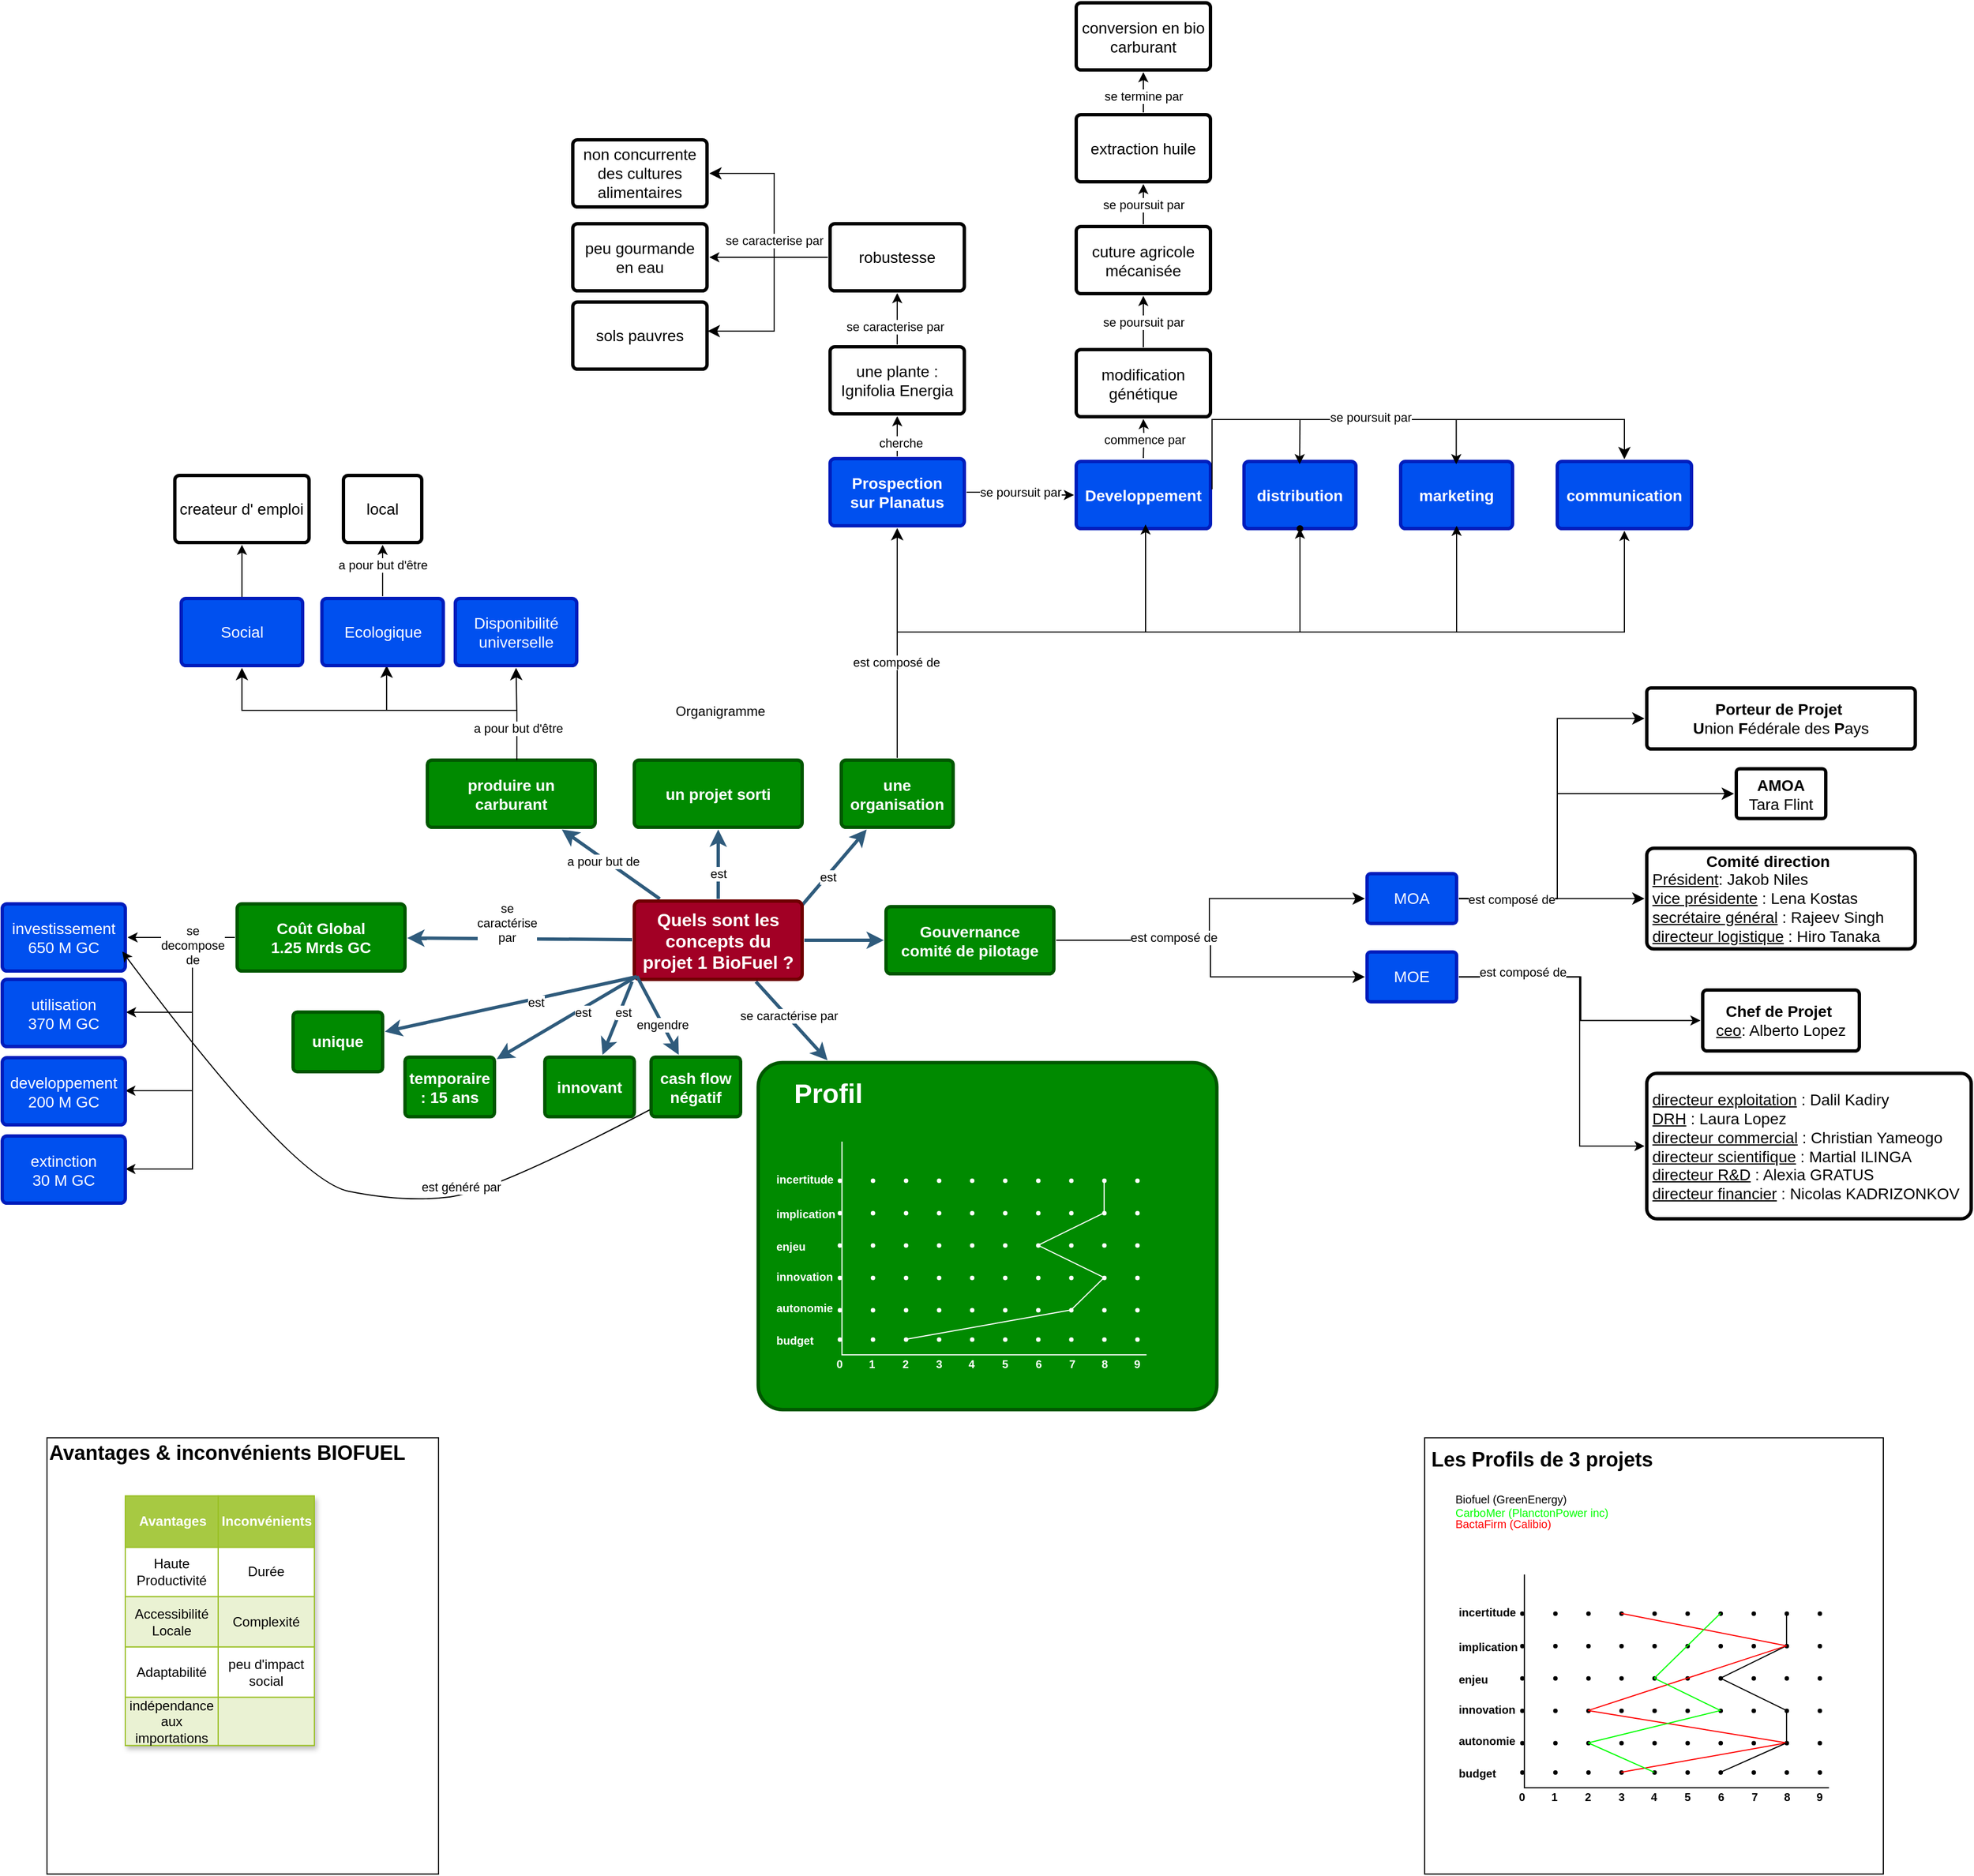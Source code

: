 <mxfile version="24.7.16">
  <diagram id="6a731a19-8d31-9384-78a2-239565b7b9f0" name="Page-1">
    <mxGraphModel dx="2969" dy="1780" grid="1" gridSize="10" guides="1" tooltips="1" connect="1" arrows="1" fold="1" page="1" pageScale="1" pageWidth="1169" pageHeight="827" background="none" math="0" shadow="0">
      <root>
        <mxCell id="0" />
        <mxCell id="1" parent="0" />
        <mxCell id="dY5pQCEzCTV9AAuhML3L-1864" value="" style="edgeStyle=elbowEdgeStyle;elbow=vertical;endArrow=classic;html=1;curved=0;rounded=0;endSize=8;startSize=8;entryX=1;entryY=0.5;entryDx=0;entryDy=0;" edge="1" parent="1" target="dY5pQCEzCTV9AAuhML3L-1805">
          <mxGeometry width="50" height="50" relative="1" as="geometry">
            <mxPoint x="620" y="-190" as="sourcePoint" />
            <mxPoint x="380" y="-140" as="targetPoint" />
            <Array as="points">
              <mxPoint x="590" y="-270" />
            </Array>
          </mxGeometry>
        </mxCell>
        <mxCell id="1745" value="" style="edgeStyle=none;rounded=0;jumpStyle=none;html=1;shadow=0;labelBackgroundColor=none;startArrow=none;startFill=0;endArrow=classic;endFill=1;jettySize=auto;orthogonalLoop=1;strokeColor=#2F5B7C;strokeWidth=3;fontFamily=Helvetica;fontSize=16;fontColor=#23445D;spacing=5;" parent="1" source="1749" target="1764" edge="1">
          <mxGeometry relative="1" as="geometry" />
        </mxCell>
        <mxCell id="iDHe0-WgaR2ZryKW1Erz-1811" value="a pour but de" style="edgeLabel;html=1;align=center;verticalAlign=middle;resizable=0;points=[];" parent="1745" vertex="1" connectable="0">
          <mxGeometry x="0.138" y="2" relative="1" as="geometry">
            <mxPoint as="offset" />
          </mxGeometry>
        </mxCell>
        <mxCell id="1746" value="" style="edgeStyle=none;rounded=0;jumpStyle=none;html=1;shadow=0;labelBackgroundColor=none;startArrow=none;startFill=0;endArrow=classic;endFill=1;jettySize=auto;orthogonalLoop=1;strokeColor=#2F5B7C;strokeWidth=3;fontFamily=Helvetica;fontSize=16;fontColor=#23445D;spacing=5;" parent="1" target="1771" edge="1">
          <mxGeometry relative="1" as="geometry">
            <mxPoint x="640" y="390" as="sourcePoint" />
          </mxGeometry>
        </mxCell>
        <mxCell id="1747" value="" style="edgeStyle=none;rounded=0;jumpStyle=none;html=1;shadow=0;labelBackgroundColor=none;startArrow=none;startFill=0;endArrow=classic;endFill=1;jettySize=auto;orthogonalLoop=1;strokeColor=#2F5B7C;strokeWidth=3;fontFamily=Helvetica;fontSize=16;fontColor=#23445D;spacing=5;" parent="1" source="1749" target="1760" edge="1">
          <mxGeometry relative="1" as="geometry" />
        </mxCell>
        <mxCell id="dY5pQCEzCTV9AAuhML3L-2076" value="se caractérise par" style="edgeLabel;html=1;align=center;verticalAlign=middle;resizable=0;points=[];" vertex="1" connectable="0" parent="1747">
          <mxGeometry x="-0.113" y="1" relative="1" as="geometry">
            <mxPoint as="offset" />
          </mxGeometry>
        </mxCell>
        <mxCell id="1748" value="" style="edgeStyle=none;rounded=0;jumpStyle=none;html=1;shadow=0;labelBackgroundColor=none;startArrow=none;startFill=0;endArrow=classic;endFill=1;jettySize=auto;orthogonalLoop=1;strokeColor=#2F5B7C;strokeWidth=3;fontFamily=Helvetica;fontSize=16;fontColor=#23445D;spacing=5;" parent="1" source="1749" target="1753" edge="1">
          <mxGeometry relative="1" as="geometry" />
        </mxCell>
        <mxCell id="iDHe0-WgaR2ZryKW1Erz-1810" value="se &lt;br&gt;caractérise &lt;br&gt;par" style="edgeLabel;html=1;align=center;verticalAlign=middle;resizable=0;points=[];" parent="1748" vertex="1" connectable="0">
          <mxGeometry x="0.301" y="1" relative="1" as="geometry">
            <mxPoint x="19" y="-15" as="offset" />
          </mxGeometry>
        </mxCell>
        <mxCell id="1749" value="Quels sont les concepts du projet 1 BioFuel ?" style="rounded=1;whiteSpace=wrap;html=1;shadow=0;labelBackgroundColor=none;strokeColor=#6F0000;strokeWidth=3;fillColor=#a20025;fontFamily=Helvetica;fontSize=16;fontColor=#ffffff;align=center;fontStyle=1;spacing=5;arcSize=7;perimeterSpacing=2;" parent="1" vertex="1">
          <mxGeometry x="495" y="380.5" width="150" height="70" as="geometry" />
        </mxCell>
        <mxCell id="1753" value="Coût Global &lt;br&gt;1.25 Mrds GC" style="rounded=1;whiteSpace=wrap;html=1;shadow=0;labelBackgroundColor=none;strokeColor=#005700;strokeWidth=3;fillColor=#008a00;fontFamily=Helvetica;fontSize=14;fontColor=#ffffff;align=center;spacing=5;fontStyle=1;arcSize=7;perimeterSpacing=2;" parent="1" vertex="1">
          <mxGeometry x="140" y="383" width="150" height="60" as="geometry" />
        </mxCell>
        <mxCell id="1764" value="produire un carburant" style="rounded=1;whiteSpace=wrap;html=1;shadow=0;labelBackgroundColor=none;strokeColor=#005700;strokeWidth=3;fillColor=#008a00;fontFamily=Helvetica;fontSize=14;fontColor=#ffffff;align=center;spacing=5;fontStyle=1;arcSize=7;perimeterSpacing=2;" parent="1" vertex="1">
          <mxGeometry x="310" y="254.5" width="150" height="60" as="geometry" />
        </mxCell>
        <mxCell id="1771" value="une organisation" style="rounded=1;whiteSpace=wrap;html=1;shadow=0;labelBackgroundColor=none;strokeColor=#005700;strokeWidth=3;fillColor=#008a00;fontFamily=Helvetica;fontSize=14;fontColor=#ffffff;align=center;spacing=5;fontStyle=1;arcSize=7;perimeterSpacing=2;" parent="1" vertex="1">
          <mxGeometry x="680" y="254.5" width="100" height="60" as="geometry" />
        </mxCell>
        <mxCell id="iDHe0-WgaR2ZryKW1Erz-1779" value="" style="edgeStyle=none;rounded=0;jumpStyle=none;html=1;shadow=0;labelBackgroundColor=none;startArrow=none;startFill=0;endArrow=classic;endFill=1;jettySize=auto;orthogonalLoop=1;strokeColor=#2F5B7C;strokeWidth=3;fontFamily=Helvetica;fontSize=16;fontColor=#23445D;spacing=5;exitX=0.5;exitY=0;exitDx=0;exitDy=0;" parent="1" source="1749" target="iDHe0-WgaR2ZryKW1Erz-1780" edge="1">
          <mxGeometry relative="1" as="geometry">
            <mxPoint x="1080" y="359" as="sourcePoint" />
          </mxGeometry>
        </mxCell>
        <mxCell id="dY5pQCEzCTV9AAuhML3L-1779" value="est " style="edgeLabel;html=1;align=center;verticalAlign=middle;resizable=0;points=[];" vertex="1" connectable="0" parent="iDHe0-WgaR2ZryKW1Erz-1779">
          <mxGeometry x="-0.242" relative="1" as="geometry">
            <mxPoint y="1" as="offset" />
          </mxGeometry>
        </mxCell>
        <mxCell id="iDHe0-WgaR2ZryKW1Erz-1780" value="un projet sorti " style="rounded=1;whiteSpace=wrap;html=1;shadow=0;labelBackgroundColor=none;strokeColor=#005700;strokeWidth=3;fillColor=#008a00;fontFamily=Helvetica;fontSize=14;fontColor=#ffffff;align=center;spacing=5;fontStyle=1;arcSize=7;perimeterSpacing=2;" parent="1" vertex="1">
          <mxGeometry x="495" y="254.5" width="150" height="60" as="geometry" />
        </mxCell>
        <mxCell id="iDHe0-WgaR2ZryKW1Erz-1787" value="" style="edgeStyle=none;rounded=0;jumpStyle=none;html=1;shadow=0;labelBackgroundColor=none;startArrow=none;startFill=0;endArrow=classic;endFill=1;jettySize=auto;orthogonalLoop=1;strokeColor=#2F5B7C;strokeWidth=3;fontFamily=Helvetica;fontSize=16;fontColor=#23445D;spacing=5;entryX=0;entryY=0.5;entryDx=0;entryDy=0;exitX=1;exitY=0.5;exitDx=0;exitDy=0;" parent="1" source="1749" target="iDHe0-WgaR2ZryKW1Erz-1788" edge="1">
          <mxGeometry relative="1" as="geometry">
            <mxPoint x="810" y="564.5" as="sourcePoint" />
          </mxGeometry>
        </mxCell>
        <mxCell id="iDHe0-WgaR2ZryKW1Erz-1788" value="Gouvernance&lt;br&gt;comité de pilotage" style="rounded=1;whiteSpace=wrap;html=1;shadow=0;labelBackgroundColor=none;strokeColor=#005700;strokeWidth=3;fillColor=#008a00;fontFamily=Helvetica;fontSize=14;fontColor=#ffffff;align=center;spacing=5;fontStyle=1;arcSize=7;perimeterSpacing=2;" parent="1" vertex="1">
          <mxGeometry x="720" y="385.5" width="150" height="60" as="geometry" />
        </mxCell>
        <mxCell id="iDHe0-WgaR2ZryKW1Erz-1792" value="" style="edgeStyle=none;rounded=0;jumpStyle=none;html=1;shadow=0;labelBackgroundColor=none;startArrow=none;startFill=0;endArrow=classic;endFill=1;jettySize=auto;orthogonalLoop=1;strokeColor=#2F5B7C;strokeWidth=3;fontFamily=Helvetica;fontSize=16;fontColor=#23445D;spacing=5;exitX=0.019;exitY=0.944;exitDx=0;exitDy=0;exitPerimeter=0;" parent="1" source="1749" target="iDHe0-WgaR2ZryKW1Erz-1796" edge="1">
          <mxGeometry relative="1" as="geometry">
            <mxPoint x="493" y="453" as="sourcePoint" />
          </mxGeometry>
        </mxCell>
        <mxCell id="dY5pQCEzCTV9AAuhML3L-2075" value="est" style="edgeLabel;html=1;align=center;verticalAlign=middle;resizable=0;points=[];" vertex="1" connectable="0" parent="iDHe0-WgaR2ZryKW1Erz-1792">
          <mxGeometry x="-0.198" y="3" relative="1" as="geometry">
            <mxPoint as="offset" />
          </mxGeometry>
        </mxCell>
        <mxCell id="iDHe0-WgaR2ZryKW1Erz-1796" value="unique" style="rounded=1;whiteSpace=wrap;html=1;shadow=0;labelBackgroundColor=none;strokeColor=#005700;strokeWidth=3;fillColor=#008a00;fontFamily=Helvetica;fontSize=14;fontColor=#ffffff;align=center;spacing=5;fontStyle=1;arcSize=7;perimeterSpacing=2;" parent="1" vertex="1">
          <mxGeometry x="190" y="479.75" width="80" height="53.25" as="geometry" />
        </mxCell>
        <mxCell id="iDHe0-WgaR2ZryKW1Erz-1814" value="" style="edgeStyle=elbowEdgeStyle;elbow=vertical;endArrow=classic;html=1;curved=0;rounded=0;endSize=8;startSize=8;" parent="1" edge="1" target="1767">
          <mxGeometry width="50" height="50" relative="1" as="geometry">
            <mxPoint x="390" y="254.5" as="sourcePoint" />
            <mxPoint x="390" y="190" as="targetPoint" />
          </mxGeometry>
        </mxCell>
        <mxCell id="iDHe0-WgaR2ZryKW1Erz-1815" value="" style="edgeStyle=elbowEdgeStyle;elbow=vertical;endArrow=classic;html=1;curved=0;rounded=0;endSize=8;startSize=8;entryX=0.5;entryY=1;entryDx=0;entryDy=0;" parent="1" target="iDHe0-WgaR2ZryKW1Erz-1801" edge="1">
          <mxGeometry width="50" height="50" relative="1" as="geometry">
            <mxPoint x="280" y="210" as="sourcePoint" />
            <mxPoint x="400" y="180" as="targetPoint" />
            <Array as="points">
              <mxPoint x="210" y="210" />
            </Array>
          </mxGeometry>
        </mxCell>
        <mxCell id="iDHe0-WgaR2ZryKW1Erz-1817" value="" style="edgeStyle=segmentEdgeStyle;endArrow=classic;html=1;curved=0;rounded=0;endSize=8;startSize=8;entryX=0.532;entryY=0.967;entryDx=0;entryDy=0;entryPerimeter=0;" parent="1" target="iDHe0-WgaR2ZryKW1Erz-1800" edge="1">
          <mxGeometry width="50" height="50" relative="1" as="geometry">
            <mxPoint x="390" y="210" as="sourcePoint" />
            <mxPoint x="290" y="240" as="targetPoint" />
          </mxGeometry>
        </mxCell>
        <mxCell id="iDHe0-WgaR2ZryKW1Erz-1822" value="a pour but d&#39;être" style="edgeLabel;html=1;align=center;verticalAlign=middle;resizable=0;points=[];" parent="1" vertex="1" connectable="0">
          <mxGeometry x="420.002" y="230.002" as="geometry">
            <mxPoint x="-29" y="-4" as="offset" />
          </mxGeometry>
        </mxCell>
        <mxCell id="iDHe0-WgaR2ZryKW1Erz-1831" value="" style="endArrow=classic;html=1;rounded=0;exitX=0;exitY=0.5;exitDx=0;exitDy=0;entryX=1;entryY=0.5;entryDx=0;entryDy=0;edgeStyle=orthogonalEdgeStyle;elbow=vertical;" parent="1" source="1753" target="1755" edge="1">
          <mxGeometry width="50" height="50" relative="1" as="geometry">
            <mxPoint x="80" y="530" as="sourcePoint" />
            <mxPoint x="130" y="480" as="targetPoint" />
          </mxGeometry>
        </mxCell>
        <mxCell id="iDHe0-WgaR2ZryKW1Erz-1836" value="" style="endArrow=classic;html=1;rounded=0;entryX=0.988;entryY=0.49;entryDx=0;entryDy=0;edgeStyle=orthogonalEdgeStyle;elbow=vertical;entryPerimeter=0;" parent="1" target="iDHe0-WgaR2ZryKW1Erz-1825" edge="1">
          <mxGeometry width="50" height="50" relative="1" as="geometry">
            <mxPoint x="100" y="410" as="sourcePoint" />
            <mxPoint x="52" y="423" as="targetPoint" />
            <Array as="points">
              <mxPoint x="100" y="480" />
            </Array>
          </mxGeometry>
        </mxCell>
        <mxCell id="iDHe0-WgaR2ZryKW1Erz-1839" value="se &lt;br&gt;decompose&lt;br&gt; de " style="edgeLabel;html=1;align=center;verticalAlign=middle;resizable=0;points=[];" parent="iDHe0-WgaR2ZryKW1Erz-1836" vertex="1" connectable="0">
          <mxGeometry x="-1" y="-1" relative="1" as="geometry">
            <mxPoint x="1" y="10" as="offset" />
          </mxGeometry>
        </mxCell>
        <mxCell id="iDHe0-WgaR2ZryKW1Erz-1837" value="" style="endArrow=classic;html=1;rounded=0;entryX=0.988;entryY=0.49;entryDx=0;entryDy=0;edgeStyle=orthogonalEdgeStyle;elbow=vertical;entryPerimeter=0;" parent="1" edge="1">
          <mxGeometry width="50" height="50" relative="1" as="geometry">
            <mxPoint x="100" y="480" as="sourcePoint" />
            <mxPoint x="40" y="550" as="targetPoint" />
            <Array as="points">
              <mxPoint x="100" y="550" />
            </Array>
          </mxGeometry>
        </mxCell>
        <mxCell id="iDHe0-WgaR2ZryKW1Erz-1838" value="" style="endArrow=classic;html=1;rounded=0;entryX=0.988;entryY=0.49;entryDx=0;entryDy=0;edgeStyle=orthogonalEdgeStyle;elbow=vertical;entryPerimeter=0;" parent="1" edge="1">
          <mxGeometry width="50" height="50" relative="1" as="geometry">
            <mxPoint x="100" y="550" as="sourcePoint" />
            <mxPoint x="40" y="620" as="targetPoint" />
            <Array as="points">
              <mxPoint x="100" y="620" />
            </Array>
          </mxGeometry>
        </mxCell>
        <mxCell id="iDHe0-WgaR2ZryKW1Erz-1840" value="" style="group" parent="1" vertex="1" connectable="0">
          <mxGeometry x="-70" y="383" width="110" height="267.5" as="geometry" />
        </mxCell>
        <mxCell id="1755" value="&lt;div&gt;&lt;br&gt;&lt;/div&gt;&lt;div&gt;investissement&lt;/div&gt;650 M GC&lt;div&gt;&lt;br&gt;&lt;/div&gt;" style="rounded=1;whiteSpace=wrap;html=1;shadow=0;labelBackgroundColor=none;strokeColor=#001DBC;strokeWidth=3;fillColor=#0050ef;fontFamily=Helvetica;fontSize=14;fontColor=#ffffff;align=center;spacing=5;fontStyle=0;arcSize=7;perimeterSpacing=2;" parent="iDHe0-WgaR2ZryKW1Erz-1840" vertex="1">
          <mxGeometry width="110" height="60" as="geometry" />
        </mxCell>
        <mxCell id="iDHe0-WgaR2ZryKW1Erz-1825" value="&lt;br&gt;&lt;div&gt;utilisation&lt;/div&gt;370 M GC&lt;div&gt;&lt;br&gt;&lt;/div&gt;" style="rounded=1;whiteSpace=wrap;html=1;shadow=0;labelBackgroundColor=none;strokeColor=#001DBC;strokeWidth=3;fillColor=#0050ef;fontFamily=Helvetica;fontSize=14;fontColor=#ffffff;align=center;spacing=5;fontStyle=0;arcSize=7;perimeterSpacing=2;" parent="iDHe0-WgaR2ZryKW1Erz-1840" vertex="1">
          <mxGeometry y="67.5" width="110.0" height="60" as="geometry" />
        </mxCell>
        <mxCell id="iDHe0-WgaR2ZryKW1Erz-1826" value="&lt;div&gt;&lt;br&gt;&lt;/div&gt;&lt;div&gt;developpement&lt;/div&gt;200 M GC&lt;div&gt;&lt;br&gt;&lt;/div&gt;" style="rounded=1;whiteSpace=wrap;html=1;shadow=0;labelBackgroundColor=none;strokeColor=#001DBC;strokeWidth=3;fillColor=#0050ef;fontFamily=Helvetica;fontSize=14;fontColor=#ffffff;align=center;spacing=5;fontStyle=0;arcSize=7;perimeterSpacing=2;" parent="iDHe0-WgaR2ZryKW1Erz-1840" vertex="1">
          <mxGeometry y="137.5" width="110.0" height="60" as="geometry" />
        </mxCell>
        <mxCell id="iDHe0-WgaR2ZryKW1Erz-1827" value="&lt;br&gt;&lt;div&gt;extinction&lt;/div&gt;30 M GC&lt;div&gt;&lt;br&gt;&lt;/div&gt;" style="rounded=1;whiteSpace=wrap;html=1;shadow=0;labelBackgroundColor=none;strokeColor=#001DBC;strokeWidth=3;fillColor=#0050ef;fontFamily=Helvetica;fontSize=14;fontColor=#ffffff;align=center;spacing=5;fontStyle=0;arcSize=7;perimeterSpacing=2;" parent="iDHe0-WgaR2ZryKW1Erz-1840" vertex="1">
          <mxGeometry y="207.5" width="110.0" height="60" as="geometry" />
        </mxCell>
        <mxCell id="iDHe0-WgaR2ZryKW1Erz-1841" value="Organigramme" style="text;whiteSpace=wrap;html=1;" parent="1" vertex="1">
          <mxGeometry x="530" y="197.25" width="110" height="40" as="geometry" />
        </mxCell>
        <mxCell id="dY5pQCEzCTV9AAuhML3L-1783" value="" style="group" vertex="1" connectable="0" parent="1">
          <mxGeometry x="100" width="340.0" height="170" as="geometry" />
        </mxCell>
        <mxCell id="iDHe0-WgaR2ZryKW1Erz-1820" value="" style="endArrow=classic;html=1;rounded=0;entryX=0.5;entryY=1;entryDx=0;entryDy=0;" parent="dY5pQCEzCTV9AAuhML3L-1783" target="iDHe0-WgaR2ZryKW1Erz-1802" edge="1">
          <mxGeometry width="50" height="50" relative="1" as="geometry">
            <mxPoint x="44.26" y="110" as="sourcePoint" />
            <mxPoint x="34.26" y="-80" as="targetPoint" />
          </mxGeometry>
        </mxCell>
        <mxCell id="iDHe0-WgaR2ZryKW1Erz-1802" value="createur d&#39; emploi" style="rounded=1;whiteSpace=wrap;html=1;shadow=0;labelBackgroundColor=none;strokeWidth=3;fontFamily=Helvetica;fontSize=14;align=center;spacing=5;arcSize=7;perimeterSpacing=2;" parent="dY5pQCEzCTV9AAuhML3L-1783" vertex="1">
          <mxGeometry x="-15.74" width="120" height="60" as="geometry" />
        </mxCell>
        <mxCell id="iDHe0-WgaR2ZryKW1Erz-1804" value="local" style="rounded=1;whiteSpace=wrap;html=1;shadow=0;labelBackgroundColor=none;strokeWidth=3;fontFamily=Helvetica;fontSize=14;align=center;spacing=5;arcSize=7;perimeterSpacing=2;" parent="dY5pQCEzCTV9AAuhML3L-1783" vertex="1">
          <mxGeometry x="135" width="70" height="60" as="geometry" />
        </mxCell>
        <mxCell id="iDHe0-WgaR2ZryKW1Erz-1823" value="" style="endArrow=classic;html=1;rounded=0;entryX=0.5;entryY=1;entryDx=0;entryDy=0;" parent="dY5pQCEzCTV9AAuhML3L-1783" target="iDHe0-WgaR2ZryKW1Erz-1804" edge="1" source="iDHe0-WgaR2ZryKW1Erz-1800">
          <mxGeometry width="50" height="50" relative="1" as="geometry">
            <mxPoint x="170.5" y="110" as="sourcePoint" />
            <mxPoint x="169.5" y="42" as="targetPoint" />
          </mxGeometry>
        </mxCell>
        <mxCell id="iDHe0-WgaR2ZryKW1Erz-1824" value="a pour but d&#39;être" style="edgeLabel;html=1;align=center;verticalAlign=middle;resizable=0;points=[];" parent="dY5pQCEzCTV9AAuhML3L-1783" vertex="1" connectable="0">
          <mxGeometry x="170.003" y="80.003" as="geometry" />
        </mxCell>
        <mxCell id="1767" value="Disponibilité universelle" style="rounded=1;whiteSpace=wrap;html=1;shadow=0;labelBackgroundColor=none;strokeColor=#001DBC;strokeWidth=3;fillColor=#0050ef;fontFamily=Helvetica;fontSize=14;fontColor=#ffffff;align=center;spacing=5;arcSize=7;perimeterSpacing=2;" parent="dY5pQCEzCTV9AAuhML3L-1783" vertex="1">
          <mxGeometry x="234.999" y="110" width="108.511" height="60" as="geometry" />
        </mxCell>
        <mxCell id="iDHe0-WgaR2ZryKW1Erz-1800" value="Ecologique" style="rounded=1;whiteSpace=wrap;html=1;shadow=0;labelBackgroundColor=none;strokeColor=#001DBC;strokeWidth=3;fillColor=#0050ef;fontFamily=Helvetica;fontSize=14;fontColor=#ffffff;align=center;spacing=5;arcSize=7;perimeterSpacing=2;" parent="dY5pQCEzCTV9AAuhML3L-1783" vertex="1">
          <mxGeometry x="115.745" y="110" width="108.511" height="60" as="geometry" />
        </mxCell>
        <mxCell id="iDHe0-WgaR2ZryKW1Erz-1801" value="Social" style="rounded=1;whiteSpace=wrap;html=1;shadow=0;labelBackgroundColor=none;strokeColor=#001DBC;strokeWidth=3;fillColor=#0050ef;fontFamily=Helvetica;fontSize=14;fontColor=#ffffff;align=center;spacing=5;arcSize=7;perimeterSpacing=2;" parent="dY5pQCEzCTV9AAuhML3L-1783" vertex="1">
          <mxGeometry x="-10" y="110" width="108.511" height="60" as="geometry" />
        </mxCell>
        <mxCell id="dY5pQCEzCTV9AAuhML3L-1789" value="" style="edgeStyle=elbowEdgeStyle;elbow=horizontal;endArrow=classic;html=1;curved=0;rounded=0;endSize=8;startSize=8;exitX=0.5;exitY=0;exitDx=0;exitDy=0;" edge="1" parent="1" source="1771" target="1778">
          <mxGeometry width="50" height="50" relative="1" as="geometry">
            <mxPoint x="730.41" y="254.5" as="sourcePoint" />
            <mxPoint x="729.41" y="172" as="targetPoint" />
          </mxGeometry>
        </mxCell>
        <mxCell id="dY5pQCEzCTV9AAuhML3L-1796" value="est composé de " style="edgeLabel;html=1;align=center;verticalAlign=middle;resizable=0;points=[];" vertex="1" connectable="0" parent="dY5pQCEzCTV9AAuhML3L-1789">
          <mxGeometry x="-0.161" y="1" relative="1" as="geometry">
            <mxPoint as="offset" />
          </mxGeometry>
        </mxCell>
        <mxCell id="dY5pQCEzCTV9AAuhML3L-1802" value="sols pauvres" style="rounded=1;whiteSpace=wrap;html=1;shadow=0;labelBackgroundColor=none;strokeWidth=3;fontFamily=Helvetica;fontSize=14;align=center;spacing=5;fontStyle=0;arcSize=7;perimeterSpacing=2;" vertex="1" parent="1">
          <mxGeometry x="440" y="-155" width="120" height="60" as="geometry" />
        </mxCell>
        <mxCell id="dY5pQCEzCTV9AAuhML3L-1804" value="peu gourmande en eau" style="rounded=1;whiteSpace=wrap;html=1;shadow=0;labelBackgroundColor=none;strokeWidth=3;fontFamily=Helvetica;fontSize=14;align=center;spacing=5;fontStyle=0;arcSize=7;perimeterSpacing=2;" vertex="1" parent="1">
          <mxGeometry x="440" y="-225" width="120" height="60" as="geometry" />
        </mxCell>
        <mxCell id="dY5pQCEzCTV9AAuhML3L-1805" value="non concurrente des cultures alimentaires" style="rounded=1;whiteSpace=wrap;html=1;shadow=0;labelBackgroundColor=none;strokeWidth=3;fontFamily=Helvetica;fontSize=14;align=center;spacing=5;fontStyle=0;arcSize=7;perimeterSpacing=2;" vertex="1" parent="1">
          <mxGeometry x="440" y="-300" width="120" height="60" as="geometry" />
        </mxCell>
        <mxCell id="dY5pQCEzCTV9AAuhML3L-1825" value="est " style="edgeLabel;html=1;align=center;verticalAlign=middle;resizable=0;points=[];" vertex="1" connectable="0" parent="1">
          <mxGeometry x="580" y="366.052" as="geometry">
            <mxPoint x="88" y="-7" as="offset" />
          </mxGeometry>
        </mxCell>
        <mxCell id="dY5pQCEzCTV9AAuhML3L-1831" value="" style="group;fontStyle=1" vertex="1" connectable="0" parent="1">
          <mxGeometry x="670" y="-425" width="770" height="485" as="geometry" />
        </mxCell>
        <mxCell id="1778" value="&lt;b&gt;Prospection&lt;br&gt;sur Planatus&lt;br&gt;&lt;/b&gt;" style="rounded=1;whiteSpace=wrap;html=1;shadow=0;labelBackgroundColor=none;strokeColor=#001DBC;strokeWidth=3;fillColor=#0050ef;fontFamily=Helvetica;fontSize=14;fontColor=#ffffff;align=center;spacing=5;fontStyle=0;arcSize=7;perimeterSpacing=2;" parent="dY5pQCEzCTV9AAuhML3L-1831" vertex="1">
          <mxGeometry y="410" width="120" height="60" as="geometry" />
        </mxCell>
        <mxCell id="dY5pQCEzCTV9AAuhML3L-1851" value="une plante :&lt;br&gt;Ignifolia Energia" style="rounded=1;whiteSpace=wrap;html=1;shadow=0;labelBackgroundColor=none;strokeWidth=3;fontFamily=Helvetica;fontSize=14;align=center;spacing=5;fontStyle=0;arcSize=7;perimeterSpacing=2;" vertex="1" parent="dY5pQCEzCTV9AAuhML3L-1831">
          <mxGeometry y="310" width="120" height="60" as="geometry" />
        </mxCell>
        <mxCell id="dY5pQCEzCTV9AAuhML3L-1852" value="" style="edgeStyle=elbowEdgeStyle;rounded=0;orthogonalLoop=1;jettySize=auto;html=1;elbow=horizontal;" edge="1" parent="dY5pQCEzCTV9AAuhML3L-1831" source="1778" target="dY5pQCEzCTV9AAuhML3L-1851">
          <mxGeometry relative="1" as="geometry" />
        </mxCell>
        <mxCell id="dY5pQCEzCTV9AAuhML3L-1853" value="cherche" style="edgeLabel;html=1;align=center;verticalAlign=middle;resizable=0;points=[];" vertex="1" connectable="0" parent="dY5pQCEzCTV9AAuhML3L-1852">
          <mxGeometry x="-0.338" y="-3" relative="1" as="geometry">
            <mxPoint as="offset" />
          </mxGeometry>
        </mxCell>
        <mxCell id="dY5pQCEzCTV9AAuhML3L-1854" value="robustesse" style="rounded=1;whiteSpace=wrap;html=1;shadow=0;labelBackgroundColor=none;strokeWidth=3;fontFamily=Helvetica;fontSize=14;align=center;spacing=5;fontStyle=0;arcSize=7;perimeterSpacing=2;" vertex="1" parent="dY5pQCEzCTV9AAuhML3L-1831">
          <mxGeometry y="200" width="120" height="60" as="geometry" />
        </mxCell>
        <mxCell id="dY5pQCEzCTV9AAuhML3L-1855" value="" style="edgeStyle=elbowEdgeStyle;rounded=0;orthogonalLoop=1;jettySize=auto;html=1;" edge="1" parent="dY5pQCEzCTV9AAuhML3L-1831" source="dY5pQCEzCTV9AAuhML3L-1851" target="dY5pQCEzCTV9AAuhML3L-1854">
          <mxGeometry relative="1" as="geometry" />
        </mxCell>
        <mxCell id="dY5pQCEzCTV9AAuhML3L-1856" value="se caracterise par" style="edgeLabel;html=1;align=center;verticalAlign=middle;resizable=0;points=[];" vertex="1" connectable="0" parent="dY5pQCEzCTV9AAuhML3L-1855">
          <mxGeometry x="-0.315" y="2" relative="1" as="geometry">
            <mxPoint as="offset" />
          </mxGeometry>
        </mxCell>
        <mxCell id="dY5pQCEzCTV9AAuhML3L-2217" value="" style="edgeStyle=orthogonalEdgeStyle;rounded=0;orthogonalLoop=1;jettySize=auto;html=1;exitX=1;exitY=0.5;exitDx=0;exitDy=0;entryX=0;entryY=0.5;entryDx=0;entryDy=0;" edge="1" parent="dY5pQCEzCTV9AAuhML3L-1831" source="1778" target="dY5pQCEzCTV9AAuhML3L-1820">
          <mxGeometry relative="1" as="geometry">
            <mxPoint x="220" y="318" as="sourcePoint" />
            <mxPoint x="220" y="272" as="targetPoint" />
          </mxGeometry>
        </mxCell>
        <mxCell id="dY5pQCEzCTV9AAuhML3L-2218" value="se poursuit par" style="edgeLabel;html=1;align=center;verticalAlign=middle;resizable=0;points=[];" vertex="1" connectable="0" parent="dY5pQCEzCTV9AAuhML3L-2217">
          <mxGeometry x="-0.031" relative="1" as="geometry">
            <mxPoint as="offset" />
          </mxGeometry>
        </mxCell>
        <mxCell id="dY5pQCEzCTV9AAuhML3L-1807" value="" style="edgeStyle=orthogonalEdgeStyle;rounded=0;orthogonalLoop=1;jettySize=auto;html=1;" edge="1" parent="dY5pQCEzCTV9AAuhML3L-1831" target="dY5pQCEzCTV9AAuhML3L-1806">
          <mxGeometry relative="1" as="geometry">
            <mxPoint x="280" y="409.5" as="sourcePoint" />
          </mxGeometry>
        </mxCell>
        <mxCell id="dY5pQCEzCTV9AAuhML3L-1814" value="commence par" style="edgeLabel;html=1;align=center;verticalAlign=middle;resizable=0;points=[];" vertex="1" connectable="0" parent="dY5pQCEzCTV9AAuhML3L-1807">
          <mxGeometry x="0.129" y="-5" relative="1" as="geometry">
            <mxPoint y="8" as="offset" />
          </mxGeometry>
        </mxCell>
        <mxCell id="dY5pQCEzCTV9AAuhML3L-1820" value="Developpement" style="rounded=1;whiteSpace=wrap;html=1;shadow=0;labelBackgroundColor=none;strokeColor=#001DBC;strokeWidth=3;fillColor=#0050ef;fontFamily=Helvetica;fontSize=14;fontColor=#ffffff;align=center;spacing=5;fontStyle=1;arcSize=7;perimeterSpacing=2;" vertex="1" parent="dY5pQCEzCTV9AAuhML3L-1831">
          <mxGeometry x="220" y="412.5" width="120" height="60" as="geometry" />
        </mxCell>
        <mxCell id="dY5pQCEzCTV9AAuhML3L-1822" value="distribution" style="rounded=1;whiteSpace=wrap;html=1;shadow=0;labelBackgroundColor=none;strokeColor=#001DBC;strokeWidth=3;fillColor=#0050ef;fontFamily=Helvetica;fontSize=14;fontColor=#ffffff;align=center;spacing=5;fontStyle=1;arcSize=7;perimeterSpacing=2;" vertex="1" parent="dY5pQCEzCTV9AAuhML3L-1831">
          <mxGeometry x="370" y="412.5" width="100" height="60" as="geometry" />
        </mxCell>
        <mxCell id="dY5pQCEzCTV9AAuhML3L-1809" value="" style="edgeStyle=orthogonalEdgeStyle;rounded=0;orthogonalLoop=1;jettySize=auto;html=1;" edge="1" parent="dY5pQCEzCTV9AAuhML3L-1831" source="dY5pQCEzCTV9AAuhML3L-1806" target="dY5pQCEzCTV9AAuhML3L-1808">
          <mxGeometry relative="1" as="geometry" />
        </mxCell>
        <mxCell id="dY5pQCEzCTV9AAuhML3L-1815" value="se poursuit par" style="edgeLabel;html=1;align=center;verticalAlign=middle;resizable=0;points=[];" vertex="1" connectable="0" parent="dY5pQCEzCTV9AAuhML3L-1809">
          <mxGeometry x="-0.031" relative="1" as="geometry">
            <mxPoint as="offset" />
          </mxGeometry>
        </mxCell>
        <mxCell id="dY5pQCEzCTV9AAuhML3L-1806" value="modification génétique" style="rounded=1;whiteSpace=wrap;html=1;shadow=0;labelBackgroundColor=none;strokeWidth=3;fontFamily=Helvetica;fontSize=14;align=center;spacing=5;fontStyle=0;arcSize=7;perimeterSpacing=2;" vertex="1" parent="dY5pQCEzCTV9AAuhML3L-1831">
          <mxGeometry x="220" y="312.5" width="120" height="60" as="geometry" />
        </mxCell>
        <mxCell id="dY5pQCEzCTV9AAuhML3L-1811" value="" style="edgeStyle=orthogonalEdgeStyle;rounded=0;orthogonalLoop=1;jettySize=auto;html=1;" edge="1" parent="dY5pQCEzCTV9AAuhML3L-1831" source="dY5pQCEzCTV9AAuhML3L-1808" target="dY5pQCEzCTV9AAuhML3L-1810">
          <mxGeometry relative="1" as="geometry" />
        </mxCell>
        <mxCell id="dY5pQCEzCTV9AAuhML3L-1816" value="se poursuit par" style="edgeLabel;html=1;align=center;verticalAlign=middle;resizable=0;points=[];" vertex="1" connectable="0" parent="dY5pQCEzCTV9AAuhML3L-1811">
          <mxGeometry relative="1" as="geometry">
            <mxPoint as="offset" />
          </mxGeometry>
        </mxCell>
        <mxCell id="dY5pQCEzCTV9AAuhML3L-1808" value="cuture agricole mécanisée" style="rounded=1;whiteSpace=wrap;html=1;shadow=0;labelBackgroundColor=none;strokeWidth=3;fontFamily=Helvetica;fontSize=14;align=center;spacing=5;fontStyle=0;arcSize=7;perimeterSpacing=2;" vertex="1" parent="dY5pQCEzCTV9AAuhML3L-1831">
          <mxGeometry x="220" y="202.5" width="120" height="60" as="geometry" />
        </mxCell>
        <mxCell id="dY5pQCEzCTV9AAuhML3L-1813" value="" style="edgeStyle=orthogonalEdgeStyle;rounded=0;orthogonalLoop=1;jettySize=auto;html=1;" edge="1" parent="dY5pQCEzCTV9AAuhML3L-1831" source="dY5pQCEzCTV9AAuhML3L-1810" target="dY5pQCEzCTV9AAuhML3L-1812">
          <mxGeometry relative="1" as="geometry" />
        </mxCell>
        <mxCell id="dY5pQCEzCTV9AAuhML3L-1817" value="se termine par" style="edgeLabel;html=1;align=center;verticalAlign=middle;resizable=0;points=[];" vertex="1" connectable="0" parent="dY5pQCEzCTV9AAuhML3L-1813">
          <mxGeometry x="-0.159" relative="1" as="geometry">
            <mxPoint as="offset" />
          </mxGeometry>
        </mxCell>
        <mxCell id="dY5pQCEzCTV9AAuhML3L-1810" value="extraction huile" style="rounded=1;whiteSpace=wrap;html=1;shadow=0;labelBackgroundColor=none;strokeWidth=3;fontFamily=Helvetica;fontSize=14;align=center;spacing=5;fontStyle=0;arcSize=7;perimeterSpacing=2;" vertex="1" parent="dY5pQCEzCTV9AAuhML3L-1831">
          <mxGeometry x="220" y="102.5" width="120" height="60" as="geometry" />
        </mxCell>
        <mxCell id="dY5pQCEzCTV9AAuhML3L-1812" value="conversion en bio carburant" style="rounded=1;whiteSpace=wrap;html=1;shadow=0;labelBackgroundColor=none;strokeWidth=3;fontFamily=Helvetica;fontSize=14;align=center;spacing=5;fontStyle=0;arcSize=7;perimeterSpacing=2;" vertex="1" parent="dY5pQCEzCTV9AAuhML3L-1831">
          <mxGeometry x="220" y="2.5" width="120" height="60" as="geometry" />
        </mxCell>
        <mxCell id="dY5pQCEzCTV9AAuhML3L-1827" value="marketing" style="rounded=1;whiteSpace=wrap;html=1;shadow=0;labelBackgroundColor=none;strokeColor=#001DBC;strokeWidth=3;fillColor=#0050ef;fontFamily=Helvetica;fontSize=14;fontColor=#ffffff;align=center;spacing=5;fontStyle=1;arcSize=7;perimeterSpacing=2;" vertex="1" parent="dY5pQCEzCTV9AAuhML3L-1831">
          <mxGeometry x="510" y="412.5" width="100" height="60" as="geometry" />
        </mxCell>
        <mxCell id="dY5pQCEzCTV9AAuhML3L-1829" value="communication" style="rounded=1;whiteSpace=wrap;html=1;shadow=0;labelBackgroundColor=none;strokeColor=#001DBC;strokeWidth=3;fillColor=#0050ef;fontFamily=Helvetica;fontSize=14;fontColor=#ffffff;align=center;spacing=5;fontStyle=1;arcSize=7;perimeterSpacing=2;" vertex="1" parent="dY5pQCEzCTV9AAuhML3L-1831">
          <mxGeometry x="650" y="412.5" width="120" height="60" as="geometry" />
        </mxCell>
        <mxCell id="dY5pQCEzCTV9AAuhML3L-1842" value="" style="shape=waypoint;sketch=0;fillStyle=solid;size=6;pointerEvents=1;points=[];fillColor=none;resizable=0;rotatable=0;perimeter=centerPerimeter;snapToPoint=1;" vertex="1" parent="dY5pQCEzCTV9AAuhML3L-1831">
          <mxGeometry x="410" y="462.5" width="20" height="20" as="geometry" />
        </mxCell>
        <mxCell id="dY5pQCEzCTV9AAuhML3L-2221" value="" style="edgeStyle=elbowEdgeStyle;elbow=horizontal;endArrow=classic;html=1;curved=0;rounded=0;endSize=8;startSize=8;entryX=0.5;entryY=0;entryDx=0;entryDy=0;exitX=0.995;exitY=0.419;exitDx=0;exitDy=0;exitPerimeter=0;" edge="1" parent="dY5pQCEzCTV9AAuhML3L-1831" source="dY5pQCEzCTV9AAuhML3L-1820" target="dY5pQCEzCTV9AAuhML3L-1829">
          <mxGeometry width="50" height="50" relative="1" as="geometry">
            <mxPoint x="530" y="425" as="sourcePoint" />
            <mxPoint x="730" y="375" as="targetPoint" />
            <Array as="points">
              <mxPoint x="530" y="375" />
            </Array>
          </mxGeometry>
        </mxCell>
        <mxCell id="dY5pQCEzCTV9AAuhML3L-2226" value="se poursuit par" style="edgeLabel;html=1;align=center;verticalAlign=middle;resizable=0;points=[];" vertex="1" connectable="0" parent="dY5pQCEzCTV9AAuhML3L-2221">
          <mxGeometry x="-0.127" y="2" relative="1" as="geometry">
            <mxPoint as="offset" />
          </mxGeometry>
        </mxCell>
        <mxCell id="dY5pQCEzCTV9AAuhML3L-2225" value="" style="endArrow=classic;html=1;rounded=0;entryX=0.497;entryY=0.07;entryDx=0;entryDy=0;entryPerimeter=0;" edge="1" parent="dY5pQCEzCTV9AAuhML3L-1831">
          <mxGeometry width="50" height="50" relative="1" as="geometry">
            <mxPoint x="559.71" y="375" as="sourcePoint" />
            <mxPoint x="559.71" y="415" as="targetPoint" />
          </mxGeometry>
        </mxCell>
        <mxCell id="dY5pQCEzCTV9AAuhML3L-1840" style="edgeStyle=elbowEdgeStyle;rounded=0;orthogonalLoop=1;jettySize=auto;html=1;entryX=0.515;entryY=0.911;entryDx=0;entryDy=0;entryPerimeter=0;" edge="1" parent="1" target="dY5pQCEzCTV9AAuhML3L-1820">
          <mxGeometry relative="1" as="geometry">
            <mxPoint x="730" y="140" as="sourcePoint" />
            <Array as="points">
              <mxPoint x="952" y="90" />
            </Array>
          </mxGeometry>
        </mxCell>
        <mxCell id="dY5pQCEzCTV9AAuhML3L-1841" style="edgeStyle=elbowEdgeStyle;rounded=0;orthogonalLoop=1;jettySize=auto;html=1;entryX=0.515;entryY=0.911;entryDx=0;entryDy=0;entryPerimeter=0;" edge="1" parent="1" target="dY5pQCEzCTV9AAuhML3L-1842">
          <mxGeometry relative="1" as="geometry">
            <mxPoint x="880" y="140" as="sourcePoint" />
            <mxPoint x="1020" y="45" as="targetPoint" />
            <Array as="points">
              <mxPoint x="1090" y="100" />
            </Array>
          </mxGeometry>
        </mxCell>
        <mxCell id="dY5pQCEzCTV9AAuhML3L-1845" style="edgeStyle=elbowEdgeStyle;rounded=0;orthogonalLoop=1;jettySize=auto;html=1;entryX=0.515;entryY=0.911;entryDx=0;entryDy=0;entryPerimeter=0;" edge="1" parent="1">
          <mxGeometry relative="1" as="geometry">
            <mxPoint x="1090" y="140" as="sourcePoint" />
            <mxPoint x="1230" y="45" as="targetPoint" />
            <Array as="points">
              <mxPoint x="1230" y="94" />
            </Array>
          </mxGeometry>
        </mxCell>
        <mxCell id="dY5pQCEzCTV9AAuhML3L-1846" style="edgeStyle=elbowEdgeStyle;rounded=0;orthogonalLoop=1;jettySize=auto;html=1;entryX=0.5;entryY=1;entryDx=0;entryDy=0;" edge="1" parent="1" target="dY5pQCEzCTV9AAuhML3L-1829">
          <mxGeometry relative="1" as="geometry">
            <mxPoint x="1160" y="140" as="sourcePoint" />
            <mxPoint x="1300" y="45" as="targetPoint" />
            <Array as="points">
              <mxPoint x="1380" y="90" />
            </Array>
          </mxGeometry>
        </mxCell>
        <mxCell id="dY5pQCEzCTV9AAuhML3L-1858" value="" style="edgeStyle=elbowEdgeStyle;rounded=0;orthogonalLoop=1;jettySize=auto;html=1;entryX=1;entryY=0.5;entryDx=0;entryDy=0;" edge="1" parent="1" source="dY5pQCEzCTV9AAuhML3L-1854" target="dY5pQCEzCTV9AAuhML3L-1804">
          <mxGeometry relative="1" as="geometry">
            <mxPoint x="592" y="-195" as="targetPoint" />
          </mxGeometry>
        </mxCell>
        <mxCell id="dY5pQCEzCTV9AAuhML3L-1860" value="se caracterise par" style="edgeLabel;html=1;align=center;verticalAlign=middle;resizable=0;points=[];" vertex="1" connectable="0" parent="1">
          <mxGeometry x="619.996" y="-210.002" as="geometry" />
        </mxCell>
        <mxCell id="dY5pQCEzCTV9AAuhML3L-1865" value="" style="edgeStyle=elbowEdgeStyle;elbow=vertical;endArrow=classic;html=1;curved=0;rounded=0;endSize=8;startSize=8;entryX=0.988;entryY=0.445;entryDx=0;entryDy=0;entryPerimeter=0;" edge="1" parent="1" target="dY5pQCEzCTV9AAuhML3L-1802">
          <mxGeometry width="50" height="50" relative="1" as="geometry">
            <mxPoint x="620" y="-190" as="sourcePoint" />
            <mxPoint x="572" y="-260" as="targetPoint" />
            <Array as="points">
              <mxPoint x="590" y="-129" />
            </Array>
          </mxGeometry>
        </mxCell>
        <mxCell id="dY5pQCEzCTV9AAuhML3L-1869" value="" style="edgeStyle=elbowEdgeStyle;elbow=horizontal;endArrow=classic;html=1;curved=0;rounded=0;endSize=8;startSize=8;entryX=0;entryY=0.5;entryDx=0;entryDy=0;" edge="1" parent="1" source="iDHe0-WgaR2ZryKW1Erz-1788" target="iDHe0-WgaR2ZryKW1Erz-1789">
          <mxGeometry width="50" height="50" relative="1" as="geometry">
            <mxPoint x="870" y="420" as="sourcePoint" />
            <mxPoint x="920" y="370" as="targetPoint" />
          </mxGeometry>
        </mxCell>
        <mxCell id="dY5pQCEzCTV9AAuhML3L-1870" value="" style="edgeStyle=elbowEdgeStyle;elbow=horizontal;endArrow=classic;html=1;curved=0;rounded=0;endSize=8;startSize=8;entryX=0;entryY=0.5;entryDx=0;entryDy=0;exitX=1;exitY=0.5;exitDx=0;exitDy=0;" edge="1" parent="1" source="iDHe0-WgaR2ZryKW1Erz-1788" target="iDHe0-WgaR2ZryKW1Erz-1845">
          <mxGeometry width="50" height="50" relative="1" as="geometry">
            <mxPoint x="882" y="426" as="sourcePoint" />
            <mxPoint x="938" y="388" as="targetPoint" />
            <Array as="points">
              <mxPoint x="1010" y="430" />
            </Array>
          </mxGeometry>
        </mxCell>
        <mxCell id="dY5pQCEzCTV9AAuhML3L-2228" value="est composé de" style="edgeLabel;html=1;align=center;verticalAlign=middle;resizable=0;points=[];" vertex="1" connectable="0" parent="dY5pQCEzCTV9AAuhML3L-1870">
          <mxGeometry x="-0.33" y="3" relative="1" as="geometry">
            <mxPoint x="1" as="offset" />
          </mxGeometry>
        </mxCell>
        <mxCell id="dY5pQCEzCTV9AAuhML3L-2074" value="" style="group;strokeColor=#FFFFFF;labelBackgroundColor=none;" vertex="1" connectable="0" parent="1">
          <mxGeometry x="620" y="533" width="381.45" height="293.93" as="geometry" />
        </mxCell>
        <mxCell id="1760" value="" style="rounded=1;whiteSpace=wrap;html=1;shadow=0;labelBackgroundColor=none;strokeColor=#005700;strokeWidth=3;fillColor=#008a00;fontFamily=Helvetica;fontSize=14;fontColor=#ffffff;align=center;spacing=5;fontStyle=1;arcSize=7;perimeterSpacing=2;" parent="dY5pQCEzCTV9AAuhML3L-2074" vertex="1">
          <mxGeometry x="-14.27" y="-8.16" width="410" height="310.25" as="geometry" />
        </mxCell>
        <mxCell id="dY5pQCEzCTV9AAuhML3L-1876" value="" style="shape=partialRectangle;whiteSpace=wrap;html=1;bottom=0;right=0;fillColor=none;rotation=-90;container=0;fontColor=#FFFFFF;labelBorderColor=#FFFFFF;strokeColor=#FFFFFF;labelBackgroundColor=default;" vertex="1" parent="dY5pQCEzCTV9AAuhML3L-2074">
          <mxGeometry x="101.38" y="22.2" width="190.23" height="271.73" as="geometry" />
        </mxCell>
        <mxCell id="dY5pQCEzCTV9AAuhML3L-2015" value="incertitude" style="text;strokeColor=none;fillColor=none;html=1;fontSize=10;fontStyle=1;verticalAlign=middle;align=left;container=0;fontColor=#FFFFFF;" vertex="1" parent="dY5pQCEzCTV9AAuhML3L-2074">
          <mxGeometry y="88.482" width="48.546" height="14.466" as="geometry" />
        </mxCell>
        <mxCell id="dY5pQCEzCTV9AAuhML3L-2018" value="innovation" style="text;strokeColor=none;fillColor=none;html=1;fontSize=10;fontStyle=1;verticalAlign=middle;align=left;container=0;fontColor=#FFFFFF;" vertex="1" parent="dY5pQCEzCTV9AAuhML3L-2074">
          <mxGeometry y="175.277" width="48.546" height="14.466" as="geometry" />
        </mxCell>
        <mxCell id="dY5pQCEzCTV9AAuhML3L-2019" value="autonomie" style="text;strokeColor=none;fillColor=none;html=1;fontSize=10;fontStyle=1;verticalAlign=middle;align=left;container=0;fontColor=#FFFFFF;" vertex="1" parent="dY5pQCEzCTV9AAuhML3L-2074">
          <mxGeometry y="204.209" width="48.546" height="14.466" as="geometry" />
        </mxCell>
        <mxCell id="dY5pQCEzCTV9AAuhML3L-2020" value="budget" style="text;strokeColor=none;fillColor=none;html=1;fontSize=10;fontStyle=1;verticalAlign=middle;align=left;container=0;fontColor=#FFFFFF;" vertex="1" parent="dY5pQCEzCTV9AAuhML3L-2074">
          <mxGeometry y="232.658" width="48.546" height="14.466" as="geometry" />
        </mxCell>
        <mxCell id="dY5pQCEzCTV9AAuhML3L-2021" value="enjeu" style="text;strokeColor=none;fillColor=none;html=1;fontSize=10;fontStyle=1;verticalAlign=middle;align=left;container=0;fontColor=#FFFFFF;" vertex="1" parent="dY5pQCEzCTV9AAuhML3L-2074">
          <mxGeometry y="148.756" width="48.546" height="14.466" as="geometry" />
        </mxCell>
        <mxCell id="dY5pQCEzCTV9AAuhML3L-2022" value="implication" style="text;strokeColor=none;fillColor=none;html=1;fontSize=10;fontStyle=1;verticalAlign=middle;align=left;container=0;fontColor=#FFFFFF;" vertex="1" parent="dY5pQCEzCTV9AAuhML3L-2074">
          <mxGeometry y="119.825" width="48.546" height="14.466" as="geometry" />
        </mxCell>
        <mxCell id="dY5pQCEzCTV9AAuhML3L-1947" value="" style="shape=waypoint;sketch=0;fillStyle=solid;size=6;pointerEvents=1;points=[];fillColor=none;resizable=0;rotatable=0;perimeter=centerPerimeter;snapToPoint=1;container=0;strokeWidth=0;labelBackgroundColor=default;strokeColor=#FFFFFF;" vertex="1" parent="dY5pQCEzCTV9AAuhML3L-2074">
          <mxGeometry x="48.546" y="87.277" width="20" height="20" as="geometry" />
        </mxCell>
        <mxCell id="dY5pQCEzCTV9AAuhML3L-1948" value="" style="shape=waypoint;sketch=0;size=6;pointerEvents=1;points=[];fillColor=none;resizable=0;rotatable=0;perimeter=centerPerimeter;snapToPoint=1;fillStyle=solid;container=0;strokeWidth=0;labelBackgroundColor=default;strokeColor=#FFFFFF;" vertex="1" parent="dY5pQCEzCTV9AAuhML3L-2074">
          <mxGeometry x="78.095" y="87.277" width="20" height="20" as="geometry" />
        </mxCell>
        <mxCell id="dY5pQCEzCTV9AAuhML3L-1949" value="" style="shape=waypoint;sketch=0;size=6;pointerEvents=1;points=[];fillColor=none;resizable=0;rotatable=0;perimeter=centerPerimeter;snapToPoint=1;fillStyle=solid;container=0;strokeWidth=0;labelBackgroundColor=default;strokeColor=#FFFFFF;" vertex="1" parent="dY5pQCEzCTV9AAuhML3L-2074">
          <mxGeometry x="107.645" y="87.277" width="20" height="20" as="geometry" />
        </mxCell>
        <mxCell id="dY5pQCEzCTV9AAuhML3L-1950" value="" style="shape=waypoint;sketch=0;size=6;pointerEvents=1;points=[];fillColor=none;resizable=0;rotatable=0;perimeter=centerPerimeter;snapToPoint=1;fillStyle=solid;container=0;strokeWidth=0;labelBackgroundColor=default;strokeColor=#FFFFFF;" vertex="1" parent="dY5pQCEzCTV9AAuhML3L-2074">
          <mxGeometry x="137.194" y="87.277" width="20" height="20" as="geometry" />
        </mxCell>
        <mxCell id="dY5pQCEzCTV9AAuhML3L-1951" value="" style="shape=waypoint;sketch=0;size=6;pointerEvents=1;points=[];fillColor=none;resizable=0;rotatable=0;perimeter=centerPerimeter;snapToPoint=1;fillStyle=solid;container=0;strokeWidth=0;labelBackgroundColor=default;strokeColor=#FFFFFF;" vertex="1" parent="dY5pQCEzCTV9AAuhML3L-2074">
          <mxGeometry x="166.744" y="87.277" width="20" height="20" as="geometry" />
        </mxCell>
        <mxCell id="dY5pQCEzCTV9AAuhML3L-1952" value="" style="shape=waypoint;sketch=0;size=6;pointerEvents=1;points=[];fillColor=none;resizable=0;rotatable=0;perimeter=centerPerimeter;snapToPoint=1;fillStyle=solid;container=0;strokeWidth=0;labelBackgroundColor=default;strokeColor=#FFFFFF;" vertex="1" parent="dY5pQCEzCTV9AAuhML3L-2074">
          <mxGeometry x="196.293" y="87.277" width="20" height="20" as="geometry" />
        </mxCell>
        <mxCell id="dY5pQCEzCTV9AAuhML3L-1953" value="" style="shape=waypoint;sketch=0;size=6;pointerEvents=1;points=[];fillColor=none;resizable=0;rotatable=0;perimeter=centerPerimeter;snapToPoint=1;fillStyle=solid;container=0;strokeWidth=0;labelBackgroundColor=default;strokeColor=#FFFFFF;" vertex="1" parent="dY5pQCEzCTV9AAuhML3L-2074">
          <mxGeometry x="225.843" y="87.277" width="20" height="20" as="geometry" />
        </mxCell>
        <mxCell id="dY5pQCEzCTV9AAuhML3L-1954" value="" style="shape=waypoint;sketch=0;size=6;pointerEvents=1;points=[];fillColor=none;resizable=0;rotatable=0;perimeter=centerPerimeter;snapToPoint=1;fillStyle=solid;container=0;strokeWidth=0;labelBackgroundColor=default;strokeColor=#FFFFFF;" vertex="1" parent="dY5pQCEzCTV9AAuhML3L-2074">
          <mxGeometry x="255.393" y="87.277" width="20" height="20" as="geometry" />
        </mxCell>
        <mxCell id="dY5pQCEzCTV9AAuhML3L-1955" value="" style="shape=waypoint;sketch=0;size=6;pointerEvents=1;points=[];fillColor=none;resizable=0;rotatable=0;perimeter=centerPerimeter;snapToPoint=1;fillStyle=solid;container=0;strokeWidth=0;labelBackgroundColor=default;strokeColor=#FFFFFF;" vertex="1" parent="dY5pQCEzCTV9AAuhML3L-2074">
          <mxGeometry x="284.942" y="87.277" width="20" height="20" as="geometry" />
        </mxCell>
        <mxCell id="dY5pQCEzCTV9AAuhML3L-1956" value="" style="shape=waypoint;sketch=0;size=6;pointerEvents=1;points=[];fillColor=none;resizable=0;rotatable=0;perimeter=centerPerimeter;snapToPoint=1;fillStyle=solid;container=0;strokeWidth=0;labelBackgroundColor=default;strokeColor=#FFFFFF;" vertex="1" parent="dY5pQCEzCTV9AAuhML3L-2074">
          <mxGeometry x="314.492" y="87.277" width="20" height="20" as="geometry" />
        </mxCell>
        <mxCell id="dY5pQCEzCTV9AAuhML3L-1958" value="" style="shape=waypoint;sketch=0;fillStyle=solid;size=6;pointerEvents=1;points=[];fillColor=none;resizable=0;rotatable=0;perimeter=centerPerimeter;snapToPoint=1;container=0;strokeWidth=0;labelBackgroundColor=default;strokeColor=#FFFFFF;" vertex="1" parent="dY5pQCEzCTV9AAuhML3L-2074">
          <mxGeometry x="48.546" y="116.208" width="20" height="20" as="geometry" />
        </mxCell>
        <mxCell id="dY5pQCEzCTV9AAuhML3L-1959" value="" style="shape=waypoint;sketch=0;size=6;pointerEvents=1;points=[];fillColor=none;resizable=0;rotatable=0;perimeter=centerPerimeter;snapToPoint=1;fillStyle=solid;container=0;strokeWidth=0;labelBackgroundColor=default;strokeColor=#FFFFFF;" vertex="1" parent="dY5pQCEzCTV9AAuhML3L-2074">
          <mxGeometry x="78.095" y="116.208" width="20" height="20" as="geometry" />
        </mxCell>
        <mxCell id="dY5pQCEzCTV9AAuhML3L-1960" value="" style="shape=waypoint;sketch=0;size=6;pointerEvents=1;points=[];fillColor=none;resizable=0;rotatable=0;perimeter=centerPerimeter;snapToPoint=1;fillStyle=solid;container=0;strokeWidth=0;labelBackgroundColor=default;strokeColor=#FFFFFF;" vertex="1" parent="dY5pQCEzCTV9AAuhML3L-2074">
          <mxGeometry x="107.645" y="116.208" width="20" height="20" as="geometry" />
        </mxCell>
        <mxCell id="dY5pQCEzCTV9AAuhML3L-1961" value="" style="shape=waypoint;sketch=0;size=6;pointerEvents=1;points=[];fillColor=none;resizable=0;rotatable=0;perimeter=centerPerimeter;snapToPoint=1;fillStyle=solid;container=0;strokeWidth=0;labelBackgroundColor=default;strokeColor=#FFFFFF;" vertex="1" parent="dY5pQCEzCTV9AAuhML3L-2074">
          <mxGeometry x="137.194" y="116.208" width="20" height="20" as="geometry" />
        </mxCell>
        <mxCell id="dY5pQCEzCTV9AAuhML3L-1962" value="" style="shape=waypoint;sketch=0;size=6;pointerEvents=1;points=[];fillColor=none;resizable=0;rotatable=0;perimeter=centerPerimeter;snapToPoint=1;fillStyle=solid;container=0;strokeWidth=0;labelBackgroundColor=default;strokeColor=#FFFFFF;" vertex="1" parent="dY5pQCEzCTV9AAuhML3L-2074">
          <mxGeometry x="166.744" y="116.208" width="20" height="20" as="geometry" />
        </mxCell>
        <mxCell id="dY5pQCEzCTV9AAuhML3L-1963" value="" style="shape=waypoint;sketch=0;size=6;pointerEvents=1;points=[];fillColor=none;resizable=0;rotatable=0;perimeter=centerPerimeter;snapToPoint=1;fillStyle=solid;container=0;strokeWidth=0;labelBackgroundColor=default;strokeColor=#FFFFFF;" vertex="1" parent="dY5pQCEzCTV9AAuhML3L-2074">
          <mxGeometry x="196.293" y="116.208" width="20" height="20" as="geometry" />
        </mxCell>
        <mxCell id="dY5pQCEzCTV9AAuhML3L-1964" value="" style="shape=waypoint;sketch=0;size=6;pointerEvents=1;points=[];fillColor=none;resizable=0;rotatable=0;perimeter=centerPerimeter;snapToPoint=1;fillStyle=solid;container=0;strokeWidth=0;labelBackgroundColor=default;strokeColor=#FFFFFF;" vertex="1" parent="dY5pQCEzCTV9AAuhML3L-2074">
          <mxGeometry x="225.843" y="116.208" width="20" height="20" as="geometry" />
        </mxCell>
        <mxCell id="dY5pQCEzCTV9AAuhML3L-1965" value="" style="shape=waypoint;sketch=0;size=6;pointerEvents=1;points=[];fillColor=none;resizable=0;rotatable=0;perimeter=centerPerimeter;snapToPoint=1;fillStyle=solid;container=0;strokeWidth=0;labelBackgroundColor=default;strokeColor=#FFFFFF;" vertex="1" parent="dY5pQCEzCTV9AAuhML3L-2074">
          <mxGeometry x="255.393" y="116.208" width="20" height="20" as="geometry" />
        </mxCell>
        <mxCell id="dY5pQCEzCTV9AAuhML3L-1966" value="" style="shape=waypoint;sketch=0;size=6;pointerEvents=1;points=[];fillColor=none;resizable=0;rotatable=0;perimeter=centerPerimeter;snapToPoint=1;fillStyle=solid;container=0;strokeWidth=0;labelBackgroundColor=default;strokeColor=#FFFFFF;" vertex="1" parent="dY5pQCEzCTV9AAuhML3L-2074">
          <mxGeometry x="284.942" y="116.208" width="20" height="20" as="geometry" />
        </mxCell>
        <mxCell id="dY5pQCEzCTV9AAuhML3L-1967" value="" style="shape=waypoint;sketch=0;size=6;pointerEvents=1;points=[];fillColor=none;resizable=0;rotatable=0;perimeter=centerPerimeter;snapToPoint=1;fillStyle=solid;container=0;strokeWidth=0;labelBackgroundColor=default;strokeColor=#FFFFFF;" vertex="1" parent="dY5pQCEzCTV9AAuhML3L-2074">
          <mxGeometry x="314.492" y="116.208" width="20" height="20" as="geometry" />
        </mxCell>
        <mxCell id="dY5pQCEzCTV9AAuhML3L-1969" value="" style="shape=waypoint;sketch=0;fillStyle=solid;size=6;pointerEvents=1;points=[];fillColor=none;resizable=0;rotatable=0;perimeter=centerPerimeter;snapToPoint=1;container=0;strokeWidth=0;labelBackgroundColor=default;strokeColor=#FFFFFF;" vertex="1" parent="dY5pQCEzCTV9AAuhML3L-2074">
          <mxGeometry x="48.546" y="145.14" width="20" height="20" as="geometry" />
        </mxCell>
        <mxCell id="dY5pQCEzCTV9AAuhML3L-1970" value="" style="shape=waypoint;sketch=0;size=6;pointerEvents=1;points=[];fillColor=none;resizable=0;rotatable=0;perimeter=centerPerimeter;snapToPoint=1;fillStyle=solid;container=0;strokeWidth=0;labelBackgroundColor=default;strokeColor=#FFFFFF;" vertex="1" parent="dY5pQCEzCTV9AAuhML3L-2074">
          <mxGeometry x="78.095" y="145.14" width="20" height="20" as="geometry" />
        </mxCell>
        <mxCell id="dY5pQCEzCTV9AAuhML3L-1971" value="" style="shape=waypoint;sketch=0;size=6;pointerEvents=1;points=[];fillColor=none;resizable=0;rotatable=0;perimeter=centerPerimeter;snapToPoint=1;fillStyle=solid;container=0;strokeWidth=0;labelBackgroundColor=default;strokeColor=#FFFFFF;" vertex="1" parent="dY5pQCEzCTV9AAuhML3L-2074">
          <mxGeometry x="107.645" y="145.14" width="20" height="20" as="geometry" />
        </mxCell>
        <mxCell id="dY5pQCEzCTV9AAuhML3L-1972" value="" style="shape=waypoint;sketch=0;size=6;pointerEvents=1;points=[];fillColor=none;resizable=0;rotatable=0;perimeter=centerPerimeter;snapToPoint=1;fillStyle=solid;container=0;strokeWidth=0;labelBackgroundColor=default;strokeColor=#FFFFFF;" vertex="1" parent="dY5pQCEzCTV9AAuhML3L-2074">
          <mxGeometry x="137.194" y="145.14" width="20" height="20" as="geometry" />
        </mxCell>
        <mxCell id="dY5pQCEzCTV9AAuhML3L-1973" value="" style="shape=waypoint;sketch=0;size=6;pointerEvents=1;points=[];fillColor=none;resizable=0;rotatable=0;perimeter=centerPerimeter;snapToPoint=1;fillStyle=solid;container=0;strokeWidth=0;labelBackgroundColor=default;strokeColor=#FFFFFF;" vertex="1" parent="dY5pQCEzCTV9AAuhML3L-2074">
          <mxGeometry x="166.744" y="145.14" width="20" height="20" as="geometry" />
        </mxCell>
        <mxCell id="dY5pQCEzCTV9AAuhML3L-1974" value="" style="shape=waypoint;sketch=0;size=6;pointerEvents=1;points=[];fillColor=none;resizable=0;rotatable=0;perimeter=centerPerimeter;snapToPoint=1;fillStyle=solid;container=0;strokeWidth=0;labelBackgroundColor=default;strokeColor=#FFFFFF;" vertex="1" parent="dY5pQCEzCTV9AAuhML3L-2074">
          <mxGeometry x="196.293" y="145.14" width="20" height="20" as="geometry" />
        </mxCell>
        <mxCell id="dY5pQCEzCTV9AAuhML3L-1975" value="" style="shape=waypoint;sketch=0;size=6;pointerEvents=1;points=[];fillColor=none;resizable=0;rotatable=0;perimeter=centerPerimeter;snapToPoint=1;fillStyle=solid;container=0;strokeWidth=0;labelBackgroundColor=default;strokeColor=#FFFFFF;" vertex="1" parent="dY5pQCEzCTV9AAuhML3L-2074">
          <mxGeometry x="225.843" y="145.14" width="20" height="20" as="geometry" />
        </mxCell>
        <mxCell id="dY5pQCEzCTV9AAuhML3L-1976" value="" style="shape=waypoint;sketch=0;size=6;pointerEvents=1;points=[];fillColor=none;resizable=0;rotatable=0;perimeter=centerPerimeter;snapToPoint=1;fillStyle=solid;container=0;strokeWidth=0;labelBackgroundColor=default;strokeColor=#FFFFFF;" vertex="1" parent="dY5pQCEzCTV9AAuhML3L-2074">
          <mxGeometry x="255.393" y="145.14" width="20" height="20" as="geometry" />
        </mxCell>
        <mxCell id="dY5pQCEzCTV9AAuhML3L-1977" value="" style="shape=waypoint;sketch=0;size=6;pointerEvents=1;points=[];fillColor=none;resizable=0;rotatable=0;perimeter=centerPerimeter;snapToPoint=1;fillStyle=solid;container=0;strokeWidth=0;labelBackgroundColor=default;strokeColor=#FFFFFF;" vertex="1" parent="dY5pQCEzCTV9AAuhML3L-2074">
          <mxGeometry x="284.942" y="145.14" width="20" height="20" as="geometry" />
        </mxCell>
        <mxCell id="dY5pQCEzCTV9AAuhML3L-1978" value="" style="shape=waypoint;sketch=0;size=6;pointerEvents=1;points=[];fillColor=none;resizable=0;rotatable=0;perimeter=centerPerimeter;snapToPoint=1;fillStyle=solid;container=0;strokeWidth=0;labelBackgroundColor=default;strokeColor=#FFFFFF;" vertex="1" parent="dY5pQCEzCTV9AAuhML3L-2074">
          <mxGeometry x="314.492" y="145.14" width="20" height="20" as="geometry" />
        </mxCell>
        <mxCell id="dY5pQCEzCTV9AAuhML3L-1980" value="" style="shape=waypoint;sketch=0;fillStyle=solid;size=6;pointerEvents=1;points=[];fillColor=none;resizable=0;rotatable=0;perimeter=centerPerimeter;snapToPoint=1;container=0;strokeWidth=0;labelBackgroundColor=default;strokeColor=#FFFFFF;" vertex="1" parent="dY5pQCEzCTV9AAuhML3L-2074">
          <mxGeometry x="48.546" y="174.071" width="20" height="20" as="geometry" />
        </mxCell>
        <mxCell id="dY5pQCEzCTV9AAuhML3L-1981" value="" style="shape=waypoint;sketch=0;size=6;pointerEvents=1;points=[];fillColor=none;resizable=0;rotatable=0;perimeter=centerPerimeter;snapToPoint=1;fillStyle=solid;container=0;strokeWidth=0;labelBackgroundColor=default;strokeColor=#FFFFFF;" vertex="1" parent="dY5pQCEzCTV9AAuhML3L-2074">
          <mxGeometry x="78.095" y="174.071" width="20" height="20" as="geometry" />
        </mxCell>
        <mxCell id="dY5pQCEzCTV9AAuhML3L-1982" value="" style="shape=waypoint;sketch=0;size=6;pointerEvents=1;points=[];fillColor=none;resizable=0;rotatable=0;perimeter=centerPerimeter;snapToPoint=1;fillStyle=solid;container=0;strokeWidth=0;labelBackgroundColor=default;strokeColor=#FFFFFF;" vertex="1" parent="dY5pQCEzCTV9AAuhML3L-2074">
          <mxGeometry x="107.645" y="174.071" width="20" height="20" as="geometry" />
        </mxCell>
        <mxCell id="dY5pQCEzCTV9AAuhML3L-1983" value="" style="shape=waypoint;sketch=0;size=6;pointerEvents=1;points=[];fillColor=none;resizable=0;rotatable=0;perimeter=centerPerimeter;snapToPoint=1;fillStyle=solid;container=0;strokeWidth=0;labelBackgroundColor=default;strokeColor=#FFFFFF;" vertex="1" parent="dY5pQCEzCTV9AAuhML3L-2074">
          <mxGeometry x="137.194" y="174.071" width="20" height="20" as="geometry" />
        </mxCell>
        <mxCell id="dY5pQCEzCTV9AAuhML3L-1984" value="" style="shape=waypoint;sketch=0;size=6;pointerEvents=1;points=[];fillColor=none;resizable=0;rotatable=0;perimeter=centerPerimeter;snapToPoint=1;fillStyle=solid;container=0;strokeWidth=0;labelBackgroundColor=default;strokeColor=#FFFFFF;" vertex="1" parent="dY5pQCEzCTV9AAuhML3L-2074">
          <mxGeometry x="166.744" y="174.071" width="20" height="20" as="geometry" />
        </mxCell>
        <mxCell id="dY5pQCEzCTV9AAuhML3L-1985" value="" style="shape=waypoint;sketch=0;size=6;pointerEvents=1;points=[];fillColor=none;resizable=0;rotatable=0;perimeter=centerPerimeter;snapToPoint=1;fillStyle=solid;container=0;strokeWidth=0;labelBackgroundColor=default;strokeColor=#FFFFFF;" vertex="1" parent="dY5pQCEzCTV9AAuhML3L-2074">
          <mxGeometry x="196.293" y="174.071" width="20" height="20" as="geometry" />
        </mxCell>
        <mxCell id="dY5pQCEzCTV9AAuhML3L-1986" value="" style="shape=waypoint;sketch=0;size=6;pointerEvents=1;points=[];fillColor=none;resizable=0;rotatable=0;perimeter=centerPerimeter;snapToPoint=1;fillStyle=solid;container=0;strokeWidth=0;labelBackgroundColor=default;strokeColor=#FFFFFF;" vertex="1" parent="dY5pQCEzCTV9AAuhML3L-2074">
          <mxGeometry x="225.843" y="174.071" width="20" height="20" as="geometry" />
        </mxCell>
        <mxCell id="dY5pQCEzCTV9AAuhML3L-1987" value="" style="shape=waypoint;sketch=0;size=6;pointerEvents=1;points=[];fillColor=none;resizable=0;rotatable=0;perimeter=centerPerimeter;snapToPoint=1;fillStyle=solid;container=0;strokeWidth=0;labelBackgroundColor=default;strokeColor=#FFFFFF;" vertex="1" parent="dY5pQCEzCTV9AAuhML3L-2074">
          <mxGeometry x="255.393" y="174.071" width="20" height="20" as="geometry" />
        </mxCell>
        <mxCell id="dY5pQCEzCTV9AAuhML3L-1988" value="" style="shape=waypoint;sketch=0;size=6;pointerEvents=1;points=[];fillColor=none;resizable=0;rotatable=0;perimeter=centerPerimeter;snapToPoint=1;fillStyle=solid;container=0;strokeWidth=0;labelBackgroundColor=default;strokeColor=#FFFFFF;" vertex="1" parent="dY5pQCEzCTV9AAuhML3L-2074">
          <mxGeometry x="284.942" y="174.071" width="20" height="20" as="geometry" />
        </mxCell>
        <mxCell id="dY5pQCEzCTV9AAuhML3L-1989" value="" style="shape=waypoint;sketch=0;size=6;pointerEvents=1;points=[];fillColor=none;resizable=0;rotatable=0;perimeter=centerPerimeter;snapToPoint=1;fillStyle=solid;container=0;strokeWidth=0;labelBackgroundColor=default;strokeColor=#FFFFFF;" vertex="1" parent="dY5pQCEzCTV9AAuhML3L-2074">
          <mxGeometry x="314.492" y="174.071" width="20" height="20" as="geometry" />
        </mxCell>
        <mxCell id="dY5pQCEzCTV9AAuhML3L-1991" value="" style="shape=waypoint;sketch=0;fillStyle=solid;size=6;pointerEvents=1;points=[];fillColor=none;resizable=0;rotatable=0;perimeter=centerPerimeter;snapToPoint=1;container=0;strokeWidth=0;labelBackgroundColor=default;strokeColor=#FFFFFF;" vertex="1" parent="dY5pQCEzCTV9AAuhML3L-2074">
          <mxGeometry x="48.546" y="203.003" width="20" height="20" as="geometry" />
        </mxCell>
        <mxCell id="dY5pQCEzCTV9AAuhML3L-1992" value="" style="shape=waypoint;sketch=0;size=6;pointerEvents=1;points=[];fillColor=none;resizable=0;rotatable=0;perimeter=centerPerimeter;snapToPoint=1;fillStyle=solid;container=0;strokeWidth=0;labelBackgroundColor=default;strokeColor=#FFFFFF;" vertex="1" parent="dY5pQCEzCTV9AAuhML3L-2074">
          <mxGeometry x="78.095" y="203.003" width="20" height="20" as="geometry" />
        </mxCell>
        <mxCell id="dY5pQCEzCTV9AAuhML3L-1993" value="" style="shape=waypoint;sketch=0;size=6;pointerEvents=1;points=[];fillColor=none;resizable=0;rotatable=0;perimeter=centerPerimeter;snapToPoint=1;fillStyle=solid;container=0;strokeWidth=0;labelBackgroundColor=default;strokeColor=#FFFFFF;" vertex="1" parent="dY5pQCEzCTV9AAuhML3L-2074">
          <mxGeometry x="107.645" y="203.003" width="20" height="20" as="geometry" />
        </mxCell>
        <mxCell id="dY5pQCEzCTV9AAuhML3L-1994" value="" style="shape=waypoint;sketch=0;size=6;pointerEvents=1;points=[];fillColor=none;resizable=0;rotatable=0;perimeter=centerPerimeter;snapToPoint=1;fillStyle=solid;container=0;strokeWidth=0;labelBackgroundColor=default;strokeColor=#FFFFFF;" vertex="1" parent="dY5pQCEzCTV9AAuhML3L-2074">
          <mxGeometry x="137.194" y="203.003" width="20" height="20" as="geometry" />
        </mxCell>
        <mxCell id="dY5pQCEzCTV9AAuhML3L-1995" value="" style="shape=waypoint;sketch=0;size=6;pointerEvents=1;points=[];fillColor=none;resizable=0;rotatable=0;perimeter=centerPerimeter;snapToPoint=1;fillStyle=solid;container=0;strokeWidth=0;labelBackgroundColor=default;strokeColor=#FFFFFF;" vertex="1" parent="dY5pQCEzCTV9AAuhML3L-2074">
          <mxGeometry x="166.744" y="203.003" width="20" height="20" as="geometry" />
        </mxCell>
        <mxCell id="dY5pQCEzCTV9AAuhML3L-1996" value="" style="shape=waypoint;sketch=0;size=6;pointerEvents=1;points=[];fillColor=none;resizable=0;rotatable=0;perimeter=centerPerimeter;snapToPoint=1;fillStyle=solid;container=0;strokeWidth=0;labelBackgroundColor=default;strokeColor=#FFFFFF;" vertex="1" parent="dY5pQCEzCTV9AAuhML3L-2074">
          <mxGeometry x="196.293" y="203.003" width="20" height="20" as="geometry" />
        </mxCell>
        <mxCell id="dY5pQCEzCTV9AAuhML3L-1997" value="" style="shape=waypoint;sketch=0;size=6;pointerEvents=1;points=[];fillColor=none;resizable=0;rotatable=0;perimeter=centerPerimeter;snapToPoint=1;fillStyle=solid;container=0;strokeWidth=0;labelBackgroundColor=default;strokeColor=#FFFFFF;" vertex="1" parent="dY5pQCEzCTV9AAuhML3L-2074">
          <mxGeometry x="225.843" y="203.003" width="20" height="20" as="geometry" />
        </mxCell>
        <mxCell id="dY5pQCEzCTV9AAuhML3L-1998" value="" style="shape=waypoint;sketch=0;size=6;pointerEvents=1;points=[];fillColor=none;resizable=0;rotatable=0;perimeter=centerPerimeter;snapToPoint=1;fillStyle=solid;container=0;strokeWidth=0;labelBackgroundColor=default;strokeColor=#FFFFFF;" vertex="1" parent="dY5pQCEzCTV9AAuhML3L-2074">
          <mxGeometry x="255.393" y="203.003" width="20" height="20" as="geometry" />
        </mxCell>
        <mxCell id="dY5pQCEzCTV9AAuhML3L-1999" value="" style="shape=waypoint;sketch=0;size=6;pointerEvents=1;points=[];fillColor=none;resizable=0;rotatable=0;perimeter=centerPerimeter;snapToPoint=1;fillStyle=solid;container=0;strokeWidth=0;labelBackgroundColor=default;strokeColor=#FFFFFF;" vertex="1" parent="dY5pQCEzCTV9AAuhML3L-2074">
          <mxGeometry x="284.942" y="203.003" width="20" height="20" as="geometry" />
        </mxCell>
        <mxCell id="dY5pQCEzCTV9AAuhML3L-2000" value="" style="shape=waypoint;sketch=0;size=6;pointerEvents=1;points=[];fillColor=none;resizable=0;rotatable=0;perimeter=centerPerimeter;snapToPoint=1;fillStyle=solid;container=0;strokeWidth=0;labelBackgroundColor=default;strokeColor=#FFFFFF;" vertex="1" parent="dY5pQCEzCTV9AAuhML3L-2074">
          <mxGeometry x="314.492" y="203.003" width="20" height="20" as="geometry" />
        </mxCell>
        <mxCell id="dY5pQCEzCTV9AAuhML3L-2002" value="" style="shape=waypoint;sketch=0;fillStyle=solid;size=6;pointerEvents=1;points=[];fillColor=none;resizable=0;rotatable=0;perimeter=centerPerimeter;snapToPoint=1;container=0;strokeWidth=0;labelBackgroundColor=default;strokeColor=#FFFFFF;" vertex="1" parent="dY5pQCEzCTV9AAuhML3L-2074">
          <mxGeometry x="48.546" y="229.283" width="20" height="20" as="geometry" />
        </mxCell>
        <mxCell id="dY5pQCEzCTV9AAuhML3L-2003" value="" style="shape=waypoint;sketch=0;size=6;pointerEvents=1;points=[];fillColor=none;resizable=0;rotatable=0;perimeter=centerPerimeter;snapToPoint=1;fillStyle=solid;container=0;strokeWidth=0;labelBackgroundColor=default;strokeColor=#FFFFFF;" vertex="1" parent="dY5pQCEzCTV9AAuhML3L-2074">
          <mxGeometry x="78.095" y="229.283" width="20" height="20" as="geometry" />
        </mxCell>
        <mxCell id="dY5pQCEzCTV9AAuhML3L-2004" value="" style="shape=waypoint;sketch=0;size=6;pointerEvents=1;points=[];fillColor=none;resizable=0;rotatable=0;perimeter=centerPerimeter;snapToPoint=1;fillStyle=solid;container=0;strokeWidth=0;labelBackgroundColor=default;strokeColor=#FFFFFF;" vertex="1" parent="dY5pQCEzCTV9AAuhML3L-2074">
          <mxGeometry x="107.645" y="229.283" width="20" height="20" as="geometry" />
        </mxCell>
        <mxCell id="dY5pQCEzCTV9AAuhML3L-2005" value="" style="shape=waypoint;sketch=0;size=6;pointerEvents=1;points=[];fillColor=none;resizable=0;rotatable=0;perimeter=centerPerimeter;snapToPoint=1;fillStyle=solid;container=0;strokeWidth=0;labelBackgroundColor=default;strokeColor=#FFFFFF;" vertex="1" parent="dY5pQCEzCTV9AAuhML3L-2074">
          <mxGeometry x="137.194" y="229.283" width="20" height="20" as="geometry" />
        </mxCell>
        <mxCell id="dY5pQCEzCTV9AAuhML3L-2006" value="" style="shape=waypoint;sketch=0;size=6;pointerEvents=1;points=[];fillColor=none;resizable=0;rotatable=0;perimeter=centerPerimeter;snapToPoint=1;fillStyle=solid;container=0;strokeWidth=0;labelBackgroundColor=default;strokeColor=#FFFFFF;" vertex="1" parent="dY5pQCEzCTV9AAuhML3L-2074">
          <mxGeometry x="166.744" y="229.283" width="20" height="20" as="geometry" />
        </mxCell>
        <mxCell id="dY5pQCEzCTV9AAuhML3L-2007" value="" style="shape=waypoint;sketch=0;size=6;pointerEvents=1;points=[];fillColor=none;resizable=0;rotatable=0;perimeter=centerPerimeter;snapToPoint=1;fillStyle=solid;container=0;strokeWidth=0;labelBackgroundColor=default;strokeColor=#FFFFFF;" vertex="1" parent="dY5pQCEzCTV9AAuhML3L-2074">
          <mxGeometry x="196.293" y="229.283" width="20" height="20" as="geometry" />
        </mxCell>
        <mxCell id="dY5pQCEzCTV9AAuhML3L-2008" value="" style="shape=waypoint;sketch=0;size=6;pointerEvents=1;points=[];fillColor=none;resizable=0;rotatable=0;perimeter=centerPerimeter;snapToPoint=1;fillStyle=solid;container=0;strokeWidth=0;labelBackgroundColor=default;strokeColor=#FFFFFF;" vertex="1" parent="dY5pQCEzCTV9AAuhML3L-2074">
          <mxGeometry x="225.843" y="229.283" width="20" height="20" as="geometry" />
        </mxCell>
        <mxCell id="dY5pQCEzCTV9AAuhML3L-2009" value="" style="shape=waypoint;sketch=0;size=6;pointerEvents=1;points=[];fillColor=none;resizable=0;rotatable=0;perimeter=centerPerimeter;snapToPoint=1;fillStyle=solid;container=0;strokeWidth=0;labelBackgroundColor=default;strokeColor=#FFFFFF;" vertex="1" parent="dY5pQCEzCTV9AAuhML3L-2074">
          <mxGeometry x="255.393" y="229.283" width="20" height="20" as="geometry" />
        </mxCell>
        <mxCell id="dY5pQCEzCTV9AAuhML3L-2010" value="" style="shape=waypoint;sketch=0;size=6;pointerEvents=1;points=[];fillColor=none;resizable=0;rotatable=0;perimeter=centerPerimeter;snapToPoint=1;fillStyle=solid;container=0;strokeWidth=0;labelBackgroundColor=default;strokeColor=#FFFFFF;" vertex="1" parent="dY5pQCEzCTV9AAuhML3L-2074">
          <mxGeometry x="284.942" y="229.283" width="20" height="20" as="geometry" />
        </mxCell>
        <mxCell id="dY5pQCEzCTV9AAuhML3L-2011" value="" style="shape=waypoint;sketch=0;size=6;pointerEvents=1;points=[];fillColor=none;resizable=0;rotatable=0;perimeter=centerPerimeter;snapToPoint=1;fillStyle=solid;container=0;strokeWidth=0;labelBackgroundColor=default;strokeColor=#FFFFFF;" vertex="1" parent="dY5pQCEzCTV9AAuhML3L-2074">
          <mxGeometry x="314.492" y="229.283" width="20" height="20" as="geometry" />
        </mxCell>
        <mxCell id="dY5pQCEzCTV9AAuhML3L-2030" value="5" style="text;strokeColor=none;fillColor=none;html=1;fontSize=10;fontStyle=1;verticalAlign=middle;align=center;container=0;labelBackgroundColor=none;fontColor=#FFFFFF;" vertex="1" parent="dY5pQCEzCTV9AAuhML3L-2074">
          <mxGeometry x="196.29" y="251.222" width="19.418" height="19.288" as="geometry" />
        </mxCell>
        <mxCell id="dY5pQCEzCTV9AAuhML3L-2033" value="8" style="text;strokeColor=none;fillColor=none;html=1;fontSize=10;fontStyle=1;verticalAlign=middle;align=center;container=0;labelBackgroundColor=none;fontColor=#FFFFFF;" vertex="1" parent="dY5pQCEzCTV9AAuhML3L-2074">
          <mxGeometry x="284.944" y="251.222" width="19.418" height="19.288" as="geometry" />
        </mxCell>
        <mxCell id="dY5pQCEzCTV9AAuhML3L-2028" value="3" style="text;strokeColor=none;fillColor=none;html=1;fontSize=10;fontStyle=1;verticalAlign=middle;align=center;container=0;labelBackgroundColor=none;fontColor=#FFFFFF;" vertex="1" parent="dY5pQCEzCTV9AAuhML3L-2074">
          <mxGeometry x="137.19" y="251.222" width="19.418" height="19.288" as="geometry" />
        </mxCell>
        <mxCell id="dY5pQCEzCTV9AAuhML3L-2025" value="&lt;div&gt;2&lt;/div&gt;" style="text;strokeColor=none;fillColor=none;html=1;fontSize=10;fontStyle=1;verticalAlign=middle;align=center;container=0;labelBackgroundColor=none;fontColor=#FFFFFF;" vertex="1" parent="dY5pQCEzCTV9AAuhML3L-2074">
          <mxGeometry x="107.645" y="251.222" width="19.418" height="19.288" as="geometry" />
        </mxCell>
        <mxCell id="dY5pQCEzCTV9AAuhML3L-2023" value="0" style="text;strokeColor=none;fillColor=none;html=1;fontSize=10;fontStyle=1;verticalAlign=middle;align=center;container=0;labelBackgroundColor=none;fontColor=#FFFFFF;" vertex="1" parent="dY5pQCEzCTV9AAuhML3L-2074">
          <mxGeometry x="48.546" y="251.222" width="19.418" height="19.288" as="geometry" />
        </mxCell>
        <mxCell id="dY5pQCEzCTV9AAuhML3L-2026" value="1" style="text;strokeColor=none;fillColor=none;html=1;fontSize=10;fontStyle=1;verticalAlign=middle;align=center;container=0;labelBackgroundColor=none;fontColor=#FFFFFF;" vertex="1" parent="dY5pQCEzCTV9AAuhML3L-2074">
          <mxGeometry x="77.673" y="251.222" width="19.418" height="19.288" as="geometry" />
        </mxCell>
        <mxCell id="dY5pQCEzCTV9AAuhML3L-2027" value="4" style="text;strokeColor=none;fillColor=none;html=1;fontSize=10;fontStyle=1;verticalAlign=middle;align=center;container=0;labelBackgroundColor=none;fontColor=#FFFFFF;" vertex="1" parent="dY5pQCEzCTV9AAuhML3L-2074">
          <mxGeometry x="166.745" y="251.222" width="19.418" height="19.288" as="geometry" />
        </mxCell>
        <mxCell id="dY5pQCEzCTV9AAuhML3L-2029" value="9" style="text;strokeColor=none;fillColor=none;html=1;fontSize=10;fontStyle=1;verticalAlign=middle;align=center;container=0;labelBackgroundColor=none;fontColor=#FFFFFF;" vertex="1" parent="dY5pQCEzCTV9AAuhML3L-2074">
          <mxGeometry x="314.489" y="251.222" width="19.418" height="19.288" as="geometry" />
        </mxCell>
        <mxCell id="dY5pQCEzCTV9AAuhML3L-2031" value="7" style="text;strokeColor=none;fillColor=none;html=1;fontSize=10;fontStyle=1;verticalAlign=middle;align=center;container=0;labelBackgroundColor=none;fontColor=#FFFFFF;" vertex="1" parent="dY5pQCEzCTV9AAuhML3L-2074">
          <mxGeometry x="256.321" y="251.222" width="19.418" height="19.288" as="geometry" />
        </mxCell>
        <mxCell id="dY5pQCEzCTV9AAuhML3L-2032" value="6" style="text;strokeColor=none;fillColor=none;html=1;fontSize=10;fontStyle=1;verticalAlign=middle;align=center;container=0;labelBackgroundColor=none;fontColor=#FFFFFF;" vertex="1" parent="dY5pQCEzCTV9AAuhML3L-2074">
          <mxGeometry x="225.844" y="251.222" width="19.418" height="19.288" as="geometry" />
        </mxCell>
        <mxCell id="dY5pQCEzCTV9AAuhML3L-2079" value="" style="endArrow=none;html=1;rounded=0;entryX=0.303;entryY=0.803;entryDx=0;entryDy=0;entryPerimeter=0;strokeColor=#FFFFFF;" edge="1" parent="dY5pQCEzCTV9AAuhML3L-2074" source="dY5pQCEzCTV9AAuhML3L-1966" target="dY5pQCEzCTV9AAuhML3L-1955">
          <mxGeometry width="50" height="50" relative="1" as="geometry">
            <mxPoint x="151.95" y="240.25" as="sourcePoint" />
            <mxPoint x="201.95" y="190.25" as="targetPoint" />
            <Array as="points" />
          </mxGeometry>
        </mxCell>
        <mxCell id="dY5pQCEzCTV9AAuhML3L-2081" value="" style="endArrow=none;html=1;rounded=0;entryX=0.884;entryY=0.977;entryDx=0;entryDy=0;entryPerimeter=0;strokeColor=#FFFFFF;" edge="1" parent="dY5pQCEzCTV9AAuhML3L-2074" source="dY5pQCEzCTV9AAuhML3L-1975" target="dY5pQCEzCTV9AAuhML3L-1966">
          <mxGeometry width="50" height="50" relative="1" as="geometry">
            <mxPoint x="151.95" y="240.25" as="sourcePoint" />
            <mxPoint x="201.95" y="190.25" as="targetPoint" />
          </mxGeometry>
        </mxCell>
        <mxCell id="dY5pQCEzCTV9AAuhML3L-2083" value="" style="endArrow=none;html=1;rounded=0;entryX=0.8;entryY=0.834;entryDx=0;entryDy=0;entryPerimeter=0;exitX=1.03;exitY=0.642;exitDx=0;exitDy=0;exitPerimeter=0;strokeColor=#FFFFFF;" edge="1" parent="dY5pQCEzCTV9AAuhML3L-2074" source="dY5pQCEzCTV9AAuhML3L-1998" target="dY5pQCEzCTV9AAuhML3L-1988">
          <mxGeometry width="50" height="50" relative="1" as="geometry">
            <mxPoint x="151.95" y="240.25" as="sourcePoint" />
            <mxPoint x="201.95" y="190.25" as="targetPoint" />
          </mxGeometry>
        </mxCell>
        <mxCell id="dY5pQCEzCTV9AAuhML3L-2085" value="" style="endArrow=none;html=1;rounded=0;entryX=0.505;entryY=0.906;entryDx=0;entryDy=0;entryPerimeter=0;strokeColor=#FFFFFF;" edge="1" parent="dY5pQCEzCTV9AAuhML3L-2074" source="dY5pQCEzCTV9AAuhML3L-1988" target="dY5pQCEzCTV9AAuhML3L-1975">
          <mxGeometry width="50" height="50" relative="1" as="geometry">
            <mxPoint x="151.95" y="240.25" as="sourcePoint" />
            <mxPoint x="201.95" y="190.25" as="targetPoint" />
          </mxGeometry>
        </mxCell>
        <mxCell id="dY5pQCEzCTV9AAuhML3L-2078" value="&lt;font color=&quot;#ffffff&quot;&gt;Profil&lt;/font&gt;" style="text;strokeColor=none;fillColor=none;html=1;fontSize=24;fontStyle=1;verticalAlign=middle;align=center;" vertex="1" parent="dY5pQCEzCTV9AAuhML3L-2074">
          <mxGeometry x="-1.9" width="100" height="40" as="geometry" />
        </mxCell>
        <mxCell id="dY5pQCEzCTV9AAuhML3L-2084" value="" style="endArrow=none;html=1;rounded=0;strokeColor=#FFFFFF;exitX=0.459;exitY=0.286;exitDx=0;exitDy=0;exitPerimeter=0;" edge="1" parent="dY5pQCEzCTV9AAuhML3L-2074" source="dY5pQCEzCTV9AAuhML3L-2004" target="dY5pQCEzCTV9AAuhML3L-1998">
          <mxGeometry width="50" height="50" relative="1" as="geometry">
            <mxPoint x="61.95" y="240.25" as="sourcePoint" />
            <mxPoint x="111.95" y="190.25" as="targetPoint" />
          </mxGeometry>
        </mxCell>
        <mxCell id="dY5pQCEzCTV9AAuhML3L-2087" value="" style="group" vertex="1" connectable="0" parent="1">
          <mxGeometry x="1230" y="920" width="381.45" height="330.25" as="geometry" />
        </mxCell>
        <mxCell id="dY5pQCEzCTV9AAuhML3L-2086" value="" style="rounded=0;whiteSpace=wrap;html=1;shadow=0;labelBackgroundColor=none;strokeWidth=1;fontFamily=Helvetica;fontSize=12;align=center;spacing=5;fontStyle=0;arcSize=7;perimeterSpacing=2;glass=0;fillColor=default;" vertex="1" parent="dY5pQCEzCTV9AAuhML3L-2087">
          <mxGeometry x="-28.55" y="-59.75" width="410" height="390" as="geometry" />
        </mxCell>
        <mxCell id="dY5pQCEzCTV9AAuhML3L-2088" value="" style="shape=partialRectangle;whiteSpace=wrap;html=1;bottom=0;right=0;fillColor=none;rotation=-90;container=0;" vertex="1" parent="dY5pQCEzCTV9AAuhML3L-2087">
          <mxGeometry x="101.38" y="22.2" width="190.23" height="271.73" as="geometry" />
        </mxCell>
        <mxCell id="dY5pQCEzCTV9AAuhML3L-2089" value="incertitude" style="text;strokeColor=none;fillColor=none;html=1;fontSize=10;fontStyle=1;verticalAlign=middle;align=left;container=0;" vertex="1" parent="dY5pQCEzCTV9AAuhML3L-2087">
          <mxGeometry y="88.482" width="48.546" height="14.466" as="geometry" />
        </mxCell>
        <mxCell id="dY5pQCEzCTV9AAuhML3L-2090" value="innovation" style="text;strokeColor=none;fillColor=none;html=1;fontSize=10;fontStyle=1;verticalAlign=middle;align=left;container=0;" vertex="1" parent="dY5pQCEzCTV9AAuhML3L-2087">
          <mxGeometry y="175.277" width="48.546" height="14.466" as="geometry" />
        </mxCell>
        <mxCell id="dY5pQCEzCTV9AAuhML3L-2091" value="autonomie" style="text;strokeColor=none;fillColor=none;html=1;fontSize=10;fontStyle=1;verticalAlign=middle;align=left;container=0;" vertex="1" parent="dY5pQCEzCTV9AAuhML3L-2087">
          <mxGeometry y="204.209" width="48.546" height="14.466" as="geometry" />
        </mxCell>
        <mxCell id="dY5pQCEzCTV9AAuhML3L-2092" value="budget" style="text;strokeColor=none;fillColor=none;html=1;fontSize=10;fontStyle=1;verticalAlign=middle;align=left;container=0;" vertex="1" parent="dY5pQCEzCTV9AAuhML3L-2087">
          <mxGeometry y="232.658" width="48.546" height="14.466" as="geometry" />
        </mxCell>
        <mxCell id="dY5pQCEzCTV9AAuhML3L-2093" value="enjeu" style="text;strokeColor=none;fillColor=none;html=1;fontSize=10;fontStyle=1;verticalAlign=middle;align=left;container=0;" vertex="1" parent="dY5pQCEzCTV9AAuhML3L-2087">
          <mxGeometry y="148.756" width="48.546" height="14.466" as="geometry" />
        </mxCell>
        <mxCell id="dY5pQCEzCTV9AAuhML3L-2094" value="implication" style="text;strokeColor=none;fillColor=none;html=1;fontSize=10;fontStyle=1;verticalAlign=middle;align=left;container=0;" vertex="1" parent="dY5pQCEzCTV9AAuhML3L-2087">
          <mxGeometry y="119.825" width="48.546" height="14.466" as="geometry" />
        </mxCell>
        <mxCell id="dY5pQCEzCTV9AAuhML3L-2095" value="" style="shape=waypoint;sketch=0;fillStyle=solid;size=6;pointerEvents=1;points=[];fillColor=none;resizable=0;rotatable=0;perimeter=centerPerimeter;snapToPoint=1;container=0;strokeWidth=0;" vertex="1" parent="dY5pQCEzCTV9AAuhML3L-2087">
          <mxGeometry x="48.546" y="87.277" width="20" height="20" as="geometry" />
        </mxCell>
        <mxCell id="dY5pQCEzCTV9AAuhML3L-2096" value="" style="shape=waypoint;sketch=0;size=6;pointerEvents=1;points=[];fillColor=none;resizable=0;rotatable=0;perimeter=centerPerimeter;snapToPoint=1;fillStyle=solid;container=0;strokeWidth=0;" vertex="1" parent="dY5pQCEzCTV9AAuhML3L-2087">
          <mxGeometry x="78.095" y="87.277" width="20" height="20" as="geometry" />
        </mxCell>
        <mxCell id="dY5pQCEzCTV9AAuhML3L-2097" value="" style="shape=waypoint;sketch=0;size=6;pointerEvents=1;points=[];fillColor=none;resizable=0;rotatable=0;perimeter=centerPerimeter;snapToPoint=1;fillStyle=solid;container=0;strokeWidth=0;" vertex="1" parent="dY5pQCEzCTV9AAuhML3L-2087">
          <mxGeometry x="107.645" y="87.277" width="20" height="20" as="geometry" />
        </mxCell>
        <mxCell id="dY5pQCEzCTV9AAuhML3L-2098" value="" style="shape=waypoint;sketch=0;size=6;pointerEvents=1;points=[];fillColor=none;resizable=0;rotatable=0;perimeter=centerPerimeter;snapToPoint=1;fillStyle=solid;container=0;strokeWidth=0;" vertex="1" parent="dY5pQCEzCTV9AAuhML3L-2087">
          <mxGeometry x="137.194" y="87.277" width="20" height="20" as="geometry" />
        </mxCell>
        <mxCell id="dY5pQCEzCTV9AAuhML3L-2099" value="" style="shape=waypoint;sketch=0;size=6;pointerEvents=1;points=[];fillColor=none;resizable=0;rotatable=0;perimeter=centerPerimeter;snapToPoint=1;fillStyle=solid;container=0;strokeWidth=0;" vertex="1" parent="dY5pQCEzCTV9AAuhML3L-2087">
          <mxGeometry x="166.744" y="87.277" width="20" height="20" as="geometry" />
        </mxCell>
        <mxCell id="dY5pQCEzCTV9AAuhML3L-2100" value="" style="shape=waypoint;sketch=0;size=6;pointerEvents=1;points=[];fillColor=none;resizable=0;rotatable=0;perimeter=centerPerimeter;snapToPoint=1;fillStyle=solid;container=0;strokeWidth=0;" vertex="1" parent="dY5pQCEzCTV9AAuhML3L-2087">
          <mxGeometry x="196.293" y="87.277" width="20" height="20" as="geometry" />
        </mxCell>
        <mxCell id="dY5pQCEzCTV9AAuhML3L-2101" value="" style="shape=waypoint;sketch=0;size=6;pointerEvents=1;points=[];fillColor=none;resizable=0;rotatable=0;perimeter=centerPerimeter;snapToPoint=1;fillStyle=solid;container=0;strokeWidth=0;" vertex="1" parent="dY5pQCEzCTV9AAuhML3L-2087">
          <mxGeometry x="225.843" y="87.277" width="20" height="20" as="geometry" />
        </mxCell>
        <mxCell id="dY5pQCEzCTV9AAuhML3L-2102" value="" style="shape=waypoint;sketch=0;size=6;pointerEvents=1;points=[];fillColor=none;resizable=0;rotatable=0;perimeter=centerPerimeter;snapToPoint=1;fillStyle=solid;container=0;strokeWidth=0;" vertex="1" parent="dY5pQCEzCTV9AAuhML3L-2087">
          <mxGeometry x="255.393" y="87.277" width="20" height="20" as="geometry" />
        </mxCell>
        <mxCell id="dY5pQCEzCTV9AAuhML3L-2103" value="" style="shape=waypoint;sketch=0;size=6;pointerEvents=1;points=[];fillColor=none;resizable=0;rotatable=0;perimeter=centerPerimeter;snapToPoint=1;fillStyle=solid;container=0;strokeWidth=0;" vertex="1" parent="dY5pQCEzCTV9AAuhML3L-2087">
          <mxGeometry x="284.942" y="87.277" width="20" height="20" as="geometry" />
        </mxCell>
        <mxCell id="dY5pQCEzCTV9AAuhML3L-2104" value="" style="shape=waypoint;sketch=0;size=6;pointerEvents=1;points=[];fillColor=none;resizable=0;rotatable=0;perimeter=centerPerimeter;snapToPoint=1;fillStyle=solid;container=0;strokeWidth=0;" vertex="1" parent="dY5pQCEzCTV9AAuhML3L-2087">
          <mxGeometry x="314.492" y="87.277" width="20" height="20" as="geometry" />
        </mxCell>
        <mxCell id="dY5pQCEzCTV9AAuhML3L-2105" value="" style="shape=waypoint;sketch=0;fillStyle=solid;size=6;pointerEvents=1;points=[];fillColor=none;resizable=0;rotatable=0;perimeter=centerPerimeter;snapToPoint=1;container=0;strokeWidth=0;" vertex="1" parent="dY5pQCEzCTV9AAuhML3L-2087">
          <mxGeometry x="48.546" y="116.208" width="20" height="20" as="geometry" />
        </mxCell>
        <mxCell id="dY5pQCEzCTV9AAuhML3L-2106" value="" style="shape=waypoint;sketch=0;size=6;pointerEvents=1;points=[];fillColor=none;resizable=0;rotatable=0;perimeter=centerPerimeter;snapToPoint=1;fillStyle=solid;container=0;strokeWidth=0;" vertex="1" parent="dY5pQCEzCTV9AAuhML3L-2087">
          <mxGeometry x="78.095" y="116.208" width="20" height="20" as="geometry" />
        </mxCell>
        <mxCell id="dY5pQCEzCTV9AAuhML3L-2107" value="" style="shape=waypoint;sketch=0;size=6;pointerEvents=1;points=[];fillColor=none;resizable=0;rotatable=0;perimeter=centerPerimeter;snapToPoint=1;fillStyle=solid;container=0;strokeWidth=0;" vertex="1" parent="dY5pQCEzCTV9AAuhML3L-2087">
          <mxGeometry x="107.645" y="116.208" width="20" height="20" as="geometry" />
        </mxCell>
        <mxCell id="dY5pQCEzCTV9AAuhML3L-2108" value="" style="shape=waypoint;sketch=0;size=6;pointerEvents=1;points=[];fillColor=none;resizable=0;rotatable=0;perimeter=centerPerimeter;snapToPoint=1;fillStyle=solid;container=0;strokeWidth=0;" vertex="1" parent="dY5pQCEzCTV9AAuhML3L-2087">
          <mxGeometry x="137.194" y="116.208" width="20" height="20" as="geometry" />
        </mxCell>
        <mxCell id="dY5pQCEzCTV9AAuhML3L-2109" value="" style="shape=waypoint;sketch=0;size=6;pointerEvents=1;points=[];fillColor=none;resizable=0;rotatable=0;perimeter=centerPerimeter;snapToPoint=1;fillStyle=solid;container=0;strokeWidth=0;" vertex="1" parent="dY5pQCEzCTV9AAuhML3L-2087">
          <mxGeometry x="166.744" y="116.208" width="20" height="20" as="geometry" />
        </mxCell>
        <mxCell id="dY5pQCEzCTV9AAuhML3L-2110" value="" style="shape=waypoint;sketch=0;size=6;pointerEvents=1;points=[];fillColor=none;resizable=0;rotatable=0;perimeter=centerPerimeter;snapToPoint=1;fillStyle=solid;container=0;strokeWidth=0;" vertex="1" parent="dY5pQCEzCTV9AAuhML3L-2087">
          <mxGeometry x="196.293" y="116.208" width="20" height="20" as="geometry" />
        </mxCell>
        <mxCell id="dY5pQCEzCTV9AAuhML3L-2111" value="" style="shape=waypoint;sketch=0;size=6;pointerEvents=1;points=[];fillColor=none;resizable=0;rotatable=0;perimeter=centerPerimeter;snapToPoint=1;fillStyle=solid;container=0;strokeWidth=0;" vertex="1" parent="dY5pQCEzCTV9AAuhML3L-2087">
          <mxGeometry x="225.843" y="116.208" width="20" height="20" as="geometry" />
        </mxCell>
        <mxCell id="dY5pQCEzCTV9AAuhML3L-2112" value="" style="shape=waypoint;sketch=0;size=6;pointerEvents=1;points=[];fillColor=none;resizable=0;rotatable=0;perimeter=centerPerimeter;snapToPoint=1;fillStyle=solid;container=0;strokeWidth=0;" vertex="1" parent="dY5pQCEzCTV9AAuhML3L-2087">
          <mxGeometry x="255.393" y="116.208" width="20" height="20" as="geometry" />
        </mxCell>
        <mxCell id="dY5pQCEzCTV9AAuhML3L-2113" value="" style="shape=waypoint;sketch=0;size=6;pointerEvents=1;points=[];fillColor=none;resizable=0;rotatable=0;perimeter=centerPerimeter;snapToPoint=1;fillStyle=solid;container=0;strokeWidth=0;" vertex="1" parent="dY5pQCEzCTV9AAuhML3L-2087">
          <mxGeometry x="284.942" y="116.208" width="20" height="20" as="geometry" />
        </mxCell>
        <mxCell id="dY5pQCEzCTV9AAuhML3L-2114" value="" style="shape=waypoint;sketch=0;size=6;pointerEvents=1;points=[];fillColor=none;resizable=0;rotatable=0;perimeter=centerPerimeter;snapToPoint=1;fillStyle=solid;container=0;strokeWidth=0;" vertex="1" parent="dY5pQCEzCTV9AAuhML3L-2087">
          <mxGeometry x="314.492" y="116.208" width="20" height="20" as="geometry" />
        </mxCell>
        <mxCell id="dY5pQCEzCTV9AAuhML3L-2115" value="" style="shape=waypoint;sketch=0;fillStyle=solid;size=6;pointerEvents=1;points=[];fillColor=none;resizable=0;rotatable=0;perimeter=centerPerimeter;snapToPoint=1;container=0;strokeWidth=0;" vertex="1" parent="dY5pQCEzCTV9AAuhML3L-2087">
          <mxGeometry x="48.546" y="145.14" width="20" height="20" as="geometry" />
        </mxCell>
        <mxCell id="dY5pQCEzCTV9AAuhML3L-2116" value="" style="shape=waypoint;sketch=0;size=6;pointerEvents=1;points=[];fillColor=none;resizable=0;rotatable=0;perimeter=centerPerimeter;snapToPoint=1;fillStyle=solid;container=0;strokeWidth=0;" vertex="1" parent="dY5pQCEzCTV9AAuhML3L-2087">
          <mxGeometry x="78.095" y="145.14" width="20" height="20" as="geometry" />
        </mxCell>
        <mxCell id="dY5pQCEzCTV9AAuhML3L-2117" value="" style="shape=waypoint;sketch=0;size=6;pointerEvents=1;points=[];fillColor=none;resizable=0;rotatable=0;perimeter=centerPerimeter;snapToPoint=1;fillStyle=solid;container=0;strokeWidth=0;" vertex="1" parent="dY5pQCEzCTV9AAuhML3L-2087">
          <mxGeometry x="107.645" y="145.14" width="20" height="20" as="geometry" />
        </mxCell>
        <mxCell id="dY5pQCEzCTV9AAuhML3L-2118" value="" style="shape=waypoint;sketch=0;size=6;pointerEvents=1;points=[];fillColor=none;resizable=0;rotatable=0;perimeter=centerPerimeter;snapToPoint=1;fillStyle=solid;container=0;strokeWidth=0;" vertex="1" parent="dY5pQCEzCTV9AAuhML3L-2087">
          <mxGeometry x="137.194" y="145.14" width="20" height="20" as="geometry" />
        </mxCell>
        <mxCell id="dY5pQCEzCTV9AAuhML3L-2119" value="" style="shape=waypoint;sketch=0;size=6;pointerEvents=1;points=[];fillColor=none;resizable=0;rotatable=0;perimeter=centerPerimeter;snapToPoint=1;fillStyle=solid;container=0;strokeWidth=0;" vertex="1" parent="dY5pQCEzCTV9AAuhML3L-2087">
          <mxGeometry x="166.744" y="145.14" width="20" height="20" as="geometry" />
        </mxCell>
        <mxCell id="dY5pQCEzCTV9AAuhML3L-2120" value="" style="shape=waypoint;sketch=0;size=6;pointerEvents=1;points=[];fillColor=none;resizable=0;rotatable=0;perimeter=centerPerimeter;snapToPoint=1;fillStyle=solid;container=0;strokeWidth=0;" vertex="1" parent="dY5pQCEzCTV9AAuhML3L-2087">
          <mxGeometry x="196.293" y="145.14" width="20" height="20" as="geometry" />
        </mxCell>
        <mxCell id="dY5pQCEzCTV9AAuhML3L-2121" value="" style="shape=waypoint;sketch=0;size=6;pointerEvents=1;points=[];fillColor=none;resizable=0;rotatable=0;perimeter=centerPerimeter;snapToPoint=1;fillStyle=solid;container=0;strokeWidth=0;" vertex="1" parent="dY5pQCEzCTV9AAuhML3L-2087">
          <mxGeometry x="225.843" y="145.14" width="20" height="20" as="geometry" />
        </mxCell>
        <mxCell id="dY5pQCEzCTV9AAuhML3L-2122" value="" style="shape=waypoint;sketch=0;size=6;pointerEvents=1;points=[];fillColor=none;resizable=0;rotatable=0;perimeter=centerPerimeter;snapToPoint=1;fillStyle=solid;container=0;strokeWidth=0;" vertex="1" parent="dY5pQCEzCTV9AAuhML3L-2087">
          <mxGeometry x="255.393" y="145.14" width="20" height="20" as="geometry" />
        </mxCell>
        <mxCell id="dY5pQCEzCTV9AAuhML3L-2123" value="" style="shape=waypoint;sketch=0;size=6;pointerEvents=1;points=[];fillColor=none;resizable=0;rotatable=0;perimeter=centerPerimeter;snapToPoint=1;fillStyle=solid;container=0;strokeWidth=0;" vertex="1" parent="dY5pQCEzCTV9AAuhML3L-2087">
          <mxGeometry x="284.942" y="145.14" width="20" height="20" as="geometry" />
        </mxCell>
        <mxCell id="dY5pQCEzCTV9AAuhML3L-2124" value="" style="shape=waypoint;sketch=0;size=6;pointerEvents=1;points=[];fillColor=none;resizable=0;rotatable=0;perimeter=centerPerimeter;snapToPoint=1;fillStyle=solid;container=0;strokeWidth=0;" vertex="1" parent="dY5pQCEzCTV9AAuhML3L-2087">
          <mxGeometry x="314.492" y="145.14" width="20" height="20" as="geometry" />
        </mxCell>
        <mxCell id="dY5pQCEzCTV9AAuhML3L-2125" value="" style="shape=waypoint;sketch=0;fillStyle=solid;size=6;pointerEvents=1;points=[];fillColor=none;resizable=0;rotatable=0;perimeter=centerPerimeter;snapToPoint=1;container=0;strokeWidth=0;" vertex="1" parent="dY5pQCEzCTV9AAuhML3L-2087">
          <mxGeometry x="48.546" y="174.071" width="20" height="20" as="geometry" />
        </mxCell>
        <mxCell id="dY5pQCEzCTV9AAuhML3L-2126" value="" style="shape=waypoint;sketch=0;size=6;pointerEvents=1;points=[];fillColor=none;resizable=0;rotatable=0;perimeter=centerPerimeter;snapToPoint=1;fillStyle=solid;container=0;strokeWidth=0;" vertex="1" parent="dY5pQCEzCTV9AAuhML3L-2087">
          <mxGeometry x="78.095" y="174.071" width="20" height="20" as="geometry" />
        </mxCell>
        <mxCell id="dY5pQCEzCTV9AAuhML3L-2127" value="" style="shape=waypoint;sketch=0;size=6;pointerEvents=1;points=[];fillColor=none;resizable=0;rotatable=0;perimeter=centerPerimeter;snapToPoint=1;fillStyle=solid;container=0;strokeWidth=0;" vertex="1" parent="dY5pQCEzCTV9AAuhML3L-2087">
          <mxGeometry x="107.645" y="174.071" width="20" height="20" as="geometry" />
        </mxCell>
        <mxCell id="dY5pQCEzCTV9AAuhML3L-2128" value="" style="shape=waypoint;sketch=0;size=6;pointerEvents=1;points=[];fillColor=none;resizable=0;rotatable=0;perimeter=centerPerimeter;snapToPoint=1;fillStyle=solid;container=0;strokeWidth=0;" vertex="1" parent="dY5pQCEzCTV9AAuhML3L-2087">
          <mxGeometry x="137.194" y="174.071" width="20" height="20" as="geometry" />
        </mxCell>
        <mxCell id="dY5pQCEzCTV9AAuhML3L-2129" value="" style="shape=waypoint;sketch=0;size=6;pointerEvents=1;points=[];fillColor=none;resizable=0;rotatable=0;perimeter=centerPerimeter;snapToPoint=1;fillStyle=solid;container=0;strokeWidth=0;" vertex="1" parent="dY5pQCEzCTV9AAuhML3L-2087">
          <mxGeometry x="166.744" y="174.071" width="20" height="20" as="geometry" />
        </mxCell>
        <mxCell id="dY5pQCEzCTV9AAuhML3L-2130" value="" style="shape=waypoint;sketch=0;size=6;pointerEvents=1;points=[];fillColor=none;resizable=0;rotatable=0;perimeter=centerPerimeter;snapToPoint=1;fillStyle=solid;container=0;strokeWidth=0;" vertex="1" parent="dY5pQCEzCTV9AAuhML3L-2087">
          <mxGeometry x="196.293" y="174.071" width="20" height="20" as="geometry" />
        </mxCell>
        <mxCell id="dY5pQCEzCTV9AAuhML3L-2131" value="" style="shape=waypoint;sketch=0;size=6;pointerEvents=1;points=[];fillColor=none;resizable=0;rotatable=0;perimeter=centerPerimeter;snapToPoint=1;fillStyle=solid;container=0;strokeWidth=0;" vertex="1" parent="dY5pQCEzCTV9AAuhML3L-2087">
          <mxGeometry x="225.843" y="174.071" width="20" height="20" as="geometry" />
        </mxCell>
        <mxCell id="dY5pQCEzCTV9AAuhML3L-2132" value="" style="shape=waypoint;sketch=0;size=6;pointerEvents=1;points=[];fillColor=none;resizable=0;rotatable=0;perimeter=centerPerimeter;snapToPoint=1;fillStyle=solid;container=0;strokeWidth=0;" vertex="1" parent="dY5pQCEzCTV9AAuhML3L-2087">
          <mxGeometry x="255.393" y="174.071" width="20" height="20" as="geometry" />
        </mxCell>
        <mxCell id="dY5pQCEzCTV9AAuhML3L-2133" value="" style="shape=waypoint;sketch=0;size=6;pointerEvents=1;points=[];fillColor=none;resizable=0;rotatable=0;perimeter=centerPerimeter;snapToPoint=1;fillStyle=solid;container=0;strokeWidth=0;" vertex="1" parent="dY5pQCEzCTV9AAuhML3L-2087">
          <mxGeometry x="284.942" y="174.071" width="20" height="20" as="geometry" />
        </mxCell>
        <mxCell id="dY5pQCEzCTV9AAuhML3L-2134" value="" style="shape=waypoint;sketch=0;size=6;pointerEvents=1;points=[];fillColor=none;resizable=0;rotatable=0;perimeter=centerPerimeter;snapToPoint=1;fillStyle=solid;container=0;strokeWidth=0;" vertex="1" parent="dY5pQCEzCTV9AAuhML3L-2087">
          <mxGeometry x="314.492" y="174.071" width="20" height="20" as="geometry" />
        </mxCell>
        <mxCell id="dY5pQCEzCTV9AAuhML3L-2135" value="" style="shape=waypoint;sketch=0;fillStyle=solid;size=6;pointerEvents=1;points=[];fillColor=none;resizable=0;rotatable=0;perimeter=centerPerimeter;snapToPoint=1;container=0;strokeWidth=0;" vertex="1" parent="dY5pQCEzCTV9AAuhML3L-2087">
          <mxGeometry x="48.546" y="203.003" width="20" height="20" as="geometry" />
        </mxCell>
        <mxCell id="dY5pQCEzCTV9AAuhML3L-2136" value="" style="shape=waypoint;sketch=0;size=6;pointerEvents=1;points=[];fillColor=none;resizable=0;rotatable=0;perimeter=centerPerimeter;snapToPoint=1;fillStyle=solid;container=0;strokeWidth=0;" vertex="1" parent="dY5pQCEzCTV9AAuhML3L-2087">
          <mxGeometry x="78.095" y="203.003" width="20" height="20" as="geometry" />
        </mxCell>
        <mxCell id="dY5pQCEzCTV9AAuhML3L-2137" value="" style="shape=waypoint;sketch=0;size=6;pointerEvents=1;points=[];fillColor=none;resizable=0;rotatable=0;perimeter=centerPerimeter;snapToPoint=1;fillStyle=solid;container=0;strokeWidth=0;" vertex="1" parent="dY5pQCEzCTV9AAuhML3L-2087">
          <mxGeometry x="107.645" y="203.003" width="20" height="20" as="geometry" />
        </mxCell>
        <mxCell id="dY5pQCEzCTV9AAuhML3L-2138" value="" style="shape=waypoint;sketch=0;size=6;pointerEvents=1;points=[];fillColor=none;resizable=0;rotatable=0;perimeter=centerPerimeter;snapToPoint=1;fillStyle=solid;container=0;strokeWidth=0;" vertex="1" parent="dY5pQCEzCTV9AAuhML3L-2087">
          <mxGeometry x="137.194" y="203.003" width="20" height="20" as="geometry" />
        </mxCell>
        <mxCell id="dY5pQCEzCTV9AAuhML3L-2139" value="" style="shape=waypoint;sketch=0;size=6;pointerEvents=1;points=[];fillColor=none;resizable=0;rotatable=0;perimeter=centerPerimeter;snapToPoint=1;fillStyle=solid;container=0;strokeWidth=0;" vertex="1" parent="dY5pQCEzCTV9AAuhML3L-2087">
          <mxGeometry x="166.744" y="203.003" width="20" height="20" as="geometry" />
        </mxCell>
        <mxCell id="dY5pQCEzCTV9AAuhML3L-2140" value="" style="shape=waypoint;sketch=0;size=6;pointerEvents=1;points=[];fillColor=none;resizable=0;rotatable=0;perimeter=centerPerimeter;snapToPoint=1;fillStyle=solid;container=0;strokeWidth=0;" vertex="1" parent="dY5pQCEzCTV9AAuhML3L-2087">
          <mxGeometry x="196.293" y="203.003" width="20" height="20" as="geometry" />
        </mxCell>
        <mxCell id="dY5pQCEzCTV9AAuhML3L-2141" value="" style="shape=waypoint;sketch=0;size=6;pointerEvents=1;points=[];fillColor=none;resizable=0;rotatable=0;perimeter=centerPerimeter;snapToPoint=1;fillStyle=solid;container=0;strokeWidth=0;" vertex="1" parent="dY5pQCEzCTV9AAuhML3L-2087">
          <mxGeometry x="225.843" y="203.003" width="20" height="20" as="geometry" />
        </mxCell>
        <mxCell id="dY5pQCEzCTV9AAuhML3L-2142" value="" style="shape=waypoint;sketch=0;size=6;pointerEvents=1;points=[];fillColor=none;resizable=0;rotatable=0;perimeter=centerPerimeter;snapToPoint=1;fillStyle=solid;container=0;strokeWidth=0;" vertex="1" parent="dY5pQCEzCTV9AAuhML3L-2087">
          <mxGeometry x="255.393" y="203.003" width="20" height="20" as="geometry" />
        </mxCell>
        <mxCell id="dY5pQCEzCTV9AAuhML3L-2143" value="" style="shape=waypoint;sketch=0;size=6;pointerEvents=1;points=[];fillColor=none;resizable=0;rotatable=0;perimeter=centerPerimeter;snapToPoint=1;fillStyle=solid;container=0;strokeWidth=0;" vertex="1" parent="dY5pQCEzCTV9AAuhML3L-2087">
          <mxGeometry x="284.942" y="203.003" width="20" height="20" as="geometry" />
        </mxCell>
        <mxCell id="dY5pQCEzCTV9AAuhML3L-2144" value="" style="shape=waypoint;sketch=0;size=6;pointerEvents=1;points=[];fillColor=none;resizable=0;rotatable=0;perimeter=centerPerimeter;snapToPoint=1;fillStyle=solid;container=0;strokeWidth=0;" vertex="1" parent="dY5pQCEzCTV9AAuhML3L-2087">
          <mxGeometry x="314.492" y="203.003" width="20" height="20" as="geometry" />
        </mxCell>
        <mxCell id="dY5pQCEzCTV9AAuhML3L-2145" value="" style="shape=waypoint;sketch=0;fillStyle=solid;size=6;pointerEvents=1;points=[];fillColor=none;resizable=0;rotatable=0;perimeter=centerPerimeter;snapToPoint=1;container=0;strokeWidth=0;" vertex="1" parent="dY5pQCEzCTV9AAuhML3L-2087">
          <mxGeometry x="48.546" y="229.283" width="20" height="20" as="geometry" />
        </mxCell>
        <mxCell id="dY5pQCEzCTV9AAuhML3L-2146" value="" style="shape=waypoint;sketch=0;size=6;pointerEvents=1;points=[];fillColor=none;resizable=0;rotatable=0;perimeter=centerPerimeter;snapToPoint=1;fillStyle=solid;container=0;strokeWidth=0;" vertex="1" parent="dY5pQCEzCTV9AAuhML3L-2087">
          <mxGeometry x="78.095" y="229.283" width="20" height="20" as="geometry" />
        </mxCell>
        <mxCell id="dY5pQCEzCTV9AAuhML3L-2147" value="" style="shape=waypoint;sketch=0;size=6;pointerEvents=1;points=[];fillColor=none;resizable=0;rotatable=0;perimeter=centerPerimeter;snapToPoint=1;fillStyle=solid;container=0;strokeWidth=0;" vertex="1" parent="dY5pQCEzCTV9AAuhML3L-2087">
          <mxGeometry x="107.645" y="229.283" width="20" height="20" as="geometry" />
        </mxCell>
        <mxCell id="dY5pQCEzCTV9AAuhML3L-2148" value="" style="shape=waypoint;sketch=0;size=6;pointerEvents=1;points=[];fillColor=none;resizable=0;rotatable=0;perimeter=centerPerimeter;snapToPoint=1;fillStyle=solid;container=0;strokeWidth=0;" vertex="1" parent="dY5pQCEzCTV9AAuhML3L-2087">
          <mxGeometry x="137.194" y="229.283" width="20" height="20" as="geometry" />
        </mxCell>
        <mxCell id="dY5pQCEzCTV9AAuhML3L-2149" value="" style="shape=waypoint;sketch=0;size=6;pointerEvents=1;points=[];fillColor=none;resizable=0;rotatable=0;perimeter=centerPerimeter;snapToPoint=1;fillStyle=solid;container=0;strokeWidth=0;" vertex="1" parent="dY5pQCEzCTV9AAuhML3L-2087">
          <mxGeometry x="166.744" y="229.283" width="20" height="20" as="geometry" />
        </mxCell>
        <mxCell id="dY5pQCEzCTV9AAuhML3L-2150" value="" style="shape=waypoint;sketch=0;size=6;pointerEvents=1;points=[];fillColor=none;resizable=0;rotatable=0;perimeter=centerPerimeter;snapToPoint=1;fillStyle=solid;container=0;strokeWidth=0;" vertex="1" parent="dY5pQCEzCTV9AAuhML3L-2087">
          <mxGeometry x="196.293" y="229.283" width="20" height="20" as="geometry" />
        </mxCell>
        <mxCell id="dY5pQCEzCTV9AAuhML3L-2151" value="" style="shape=waypoint;sketch=0;size=6;pointerEvents=1;points=[];fillColor=none;resizable=0;rotatable=0;perimeter=centerPerimeter;snapToPoint=1;fillStyle=solid;container=0;strokeWidth=0;" vertex="1" parent="dY5pQCEzCTV9AAuhML3L-2087">
          <mxGeometry x="225.843" y="229.283" width="20" height="20" as="geometry" />
        </mxCell>
        <mxCell id="dY5pQCEzCTV9AAuhML3L-2152" value="" style="shape=waypoint;sketch=0;size=6;pointerEvents=1;points=[];fillColor=none;resizable=0;rotatable=0;perimeter=centerPerimeter;snapToPoint=1;fillStyle=solid;container=0;strokeWidth=0;" vertex="1" parent="dY5pQCEzCTV9AAuhML3L-2087">
          <mxGeometry x="255.393" y="229.283" width="20" height="20" as="geometry" />
        </mxCell>
        <mxCell id="dY5pQCEzCTV9AAuhML3L-2153" value="" style="shape=waypoint;sketch=0;size=6;pointerEvents=1;points=[];fillColor=none;resizable=0;rotatable=0;perimeter=centerPerimeter;snapToPoint=1;fillStyle=solid;container=0;strokeWidth=0;" vertex="1" parent="dY5pQCEzCTV9AAuhML3L-2087">
          <mxGeometry x="284.942" y="229.283" width="20" height="20" as="geometry" />
        </mxCell>
        <mxCell id="dY5pQCEzCTV9AAuhML3L-2154" value="" style="shape=waypoint;sketch=0;size=6;pointerEvents=1;points=[];fillColor=none;resizable=0;rotatable=0;perimeter=centerPerimeter;snapToPoint=1;fillStyle=solid;container=0;strokeWidth=0;" vertex="1" parent="dY5pQCEzCTV9AAuhML3L-2087">
          <mxGeometry x="314.492" y="229.283" width="20" height="20" as="geometry" />
        </mxCell>
        <mxCell id="dY5pQCEzCTV9AAuhML3L-2155" value="5" style="text;strokeColor=none;fillColor=none;html=1;fontSize=10;fontStyle=1;verticalAlign=middle;align=center;container=0;" vertex="1" parent="dY5pQCEzCTV9AAuhML3L-2087">
          <mxGeometry x="196.29" y="251.222" width="19.418" height="19.288" as="geometry" />
        </mxCell>
        <mxCell id="dY5pQCEzCTV9AAuhML3L-2156" value="8" style="text;strokeColor=none;fillColor=none;html=1;fontSize=10;fontStyle=1;verticalAlign=middle;align=center;container=0;" vertex="1" parent="dY5pQCEzCTV9AAuhML3L-2087">
          <mxGeometry x="284.944" y="251.222" width="19.418" height="19.288" as="geometry" />
        </mxCell>
        <mxCell id="dY5pQCEzCTV9AAuhML3L-2157" value="3" style="text;strokeColor=none;fillColor=none;html=1;fontSize=10;fontStyle=1;verticalAlign=middle;align=center;container=0;" vertex="1" parent="dY5pQCEzCTV9AAuhML3L-2087">
          <mxGeometry x="137.19" y="251.222" width="19.418" height="19.288" as="geometry" />
        </mxCell>
        <mxCell id="dY5pQCEzCTV9AAuhML3L-2158" value="&lt;div&gt;2&lt;/div&gt;" style="text;strokeColor=none;fillColor=none;html=1;fontSize=10;fontStyle=1;verticalAlign=middle;align=center;container=0;" vertex="1" parent="dY5pQCEzCTV9AAuhML3L-2087">
          <mxGeometry x="107.645" y="251.222" width="19.418" height="19.288" as="geometry" />
        </mxCell>
        <mxCell id="dY5pQCEzCTV9AAuhML3L-2159" value="0" style="text;strokeColor=none;fillColor=none;html=1;fontSize=10;fontStyle=1;verticalAlign=middle;align=center;container=0;" vertex="1" parent="dY5pQCEzCTV9AAuhML3L-2087">
          <mxGeometry x="48.546" y="251.222" width="19.418" height="19.288" as="geometry" />
        </mxCell>
        <mxCell id="dY5pQCEzCTV9AAuhML3L-2160" value="1" style="text;strokeColor=none;fillColor=none;html=1;fontSize=10;fontStyle=1;verticalAlign=middle;align=center;container=0;" vertex="1" parent="dY5pQCEzCTV9AAuhML3L-2087">
          <mxGeometry x="77.673" y="251.222" width="19.418" height="19.288" as="geometry" />
        </mxCell>
        <mxCell id="dY5pQCEzCTV9AAuhML3L-2161" value="4" style="text;strokeColor=none;fillColor=none;html=1;fontSize=10;fontStyle=1;verticalAlign=middle;align=center;container=0;" vertex="1" parent="dY5pQCEzCTV9AAuhML3L-2087">
          <mxGeometry x="166.745" y="251.222" width="19.418" height="19.288" as="geometry" />
        </mxCell>
        <mxCell id="dY5pQCEzCTV9AAuhML3L-2162" value="9" style="text;strokeColor=none;fillColor=none;html=1;fontSize=10;fontStyle=1;verticalAlign=middle;align=center;container=0;" vertex="1" parent="dY5pQCEzCTV9AAuhML3L-2087">
          <mxGeometry x="314.489" y="251.222" width="19.418" height="19.288" as="geometry" />
        </mxCell>
        <mxCell id="dY5pQCEzCTV9AAuhML3L-2163" value="7" style="text;strokeColor=none;fillColor=none;html=1;fontSize=10;fontStyle=1;verticalAlign=middle;align=center;container=0;" vertex="1" parent="dY5pQCEzCTV9AAuhML3L-2087">
          <mxGeometry x="256.321" y="251.222" width="19.418" height="19.288" as="geometry" />
        </mxCell>
        <mxCell id="dY5pQCEzCTV9AAuhML3L-2164" value="6" style="text;strokeColor=none;fillColor=none;html=1;fontSize=10;fontStyle=1;verticalAlign=middle;align=center;container=0;" vertex="1" parent="dY5pQCEzCTV9AAuhML3L-2087">
          <mxGeometry x="225.844" y="251.222" width="19.418" height="19.288" as="geometry" />
        </mxCell>
        <mxCell id="dY5pQCEzCTV9AAuhML3L-2165" value="" style="endArrow=none;html=1;rounded=0;" edge="1" parent="dY5pQCEzCTV9AAuhML3L-2087" source="dY5pQCEzCTV9AAuhML3L-2113" target="dY5pQCEzCTV9AAuhML3L-2103">
          <mxGeometry width="50" height="50" relative="1" as="geometry">
            <mxPoint x="151.95" y="240.25" as="sourcePoint" />
            <mxPoint x="201.95" y="190.25" as="targetPoint" />
          </mxGeometry>
        </mxCell>
        <mxCell id="dY5pQCEzCTV9AAuhML3L-2166" value="" style="endArrow=none;html=1;rounded=0;entryX=0.884;entryY=0.977;entryDx=0;entryDy=0;entryPerimeter=0;" edge="1" parent="dY5pQCEzCTV9AAuhML3L-2087" source="dY5pQCEzCTV9AAuhML3L-2121" target="dY5pQCEzCTV9AAuhML3L-2113">
          <mxGeometry width="50" height="50" relative="1" as="geometry">
            <mxPoint x="151.95" y="240.25" as="sourcePoint" />
            <mxPoint x="201.95" y="190.25" as="targetPoint" />
          </mxGeometry>
        </mxCell>
        <mxCell id="dY5pQCEzCTV9AAuhML3L-2167" value="" style="endArrow=none;html=1;rounded=0;entryX=0.8;entryY=0.834;entryDx=0;entryDy=0;entryPerimeter=0;exitX=0.759;exitY=0.846;exitDx=0;exitDy=0;exitPerimeter=0;" edge="1" parent="dY5pQCEzCTV9AAuhML3L-2087" source="dY5pQCEzCTV9AAuhML3L-2143" target="dY5pQCEzCTV9AAuhML3L-2133">
          <mxGeometry width="50" height="50" relative="1" as="geometry">
            <mxPoint x="151.95" y="240.25" as="sourcePoint" />
            <mxPoint x="201.95" y="190.25" as="targetPoint" />
          </mxGeometry>
        </mxCell>
        <mxCell id="dY5pQCEzCTV9AAuhML3L-2168" value="" style="endArrow=none;html=1;rounded=0;entryX=0.505;entryY=0.906;entryDx=0;entryDy=0;entryPerimeter=0;" edge="1" parent="dY5pQCEzCTV9AAuhML3L-2087" source="dY5pQCEzCTV9AAuhML3L-2133" target="dY5pQCEzCTV9AAuhML3L-2121">
          <mxGeometry width="50" height="50" relative="1" as="geometry">
            <mxPoint x="151.95" y="240.25" as="sourcePoint" />
            <mxPoint x="201.95" y="190.25" as="targetPoint" />
          </mxGeometry>
        </mxCell>
        <mxCell id="dY5pQCEzCTV9AAuhML3L-2176" value="Biofuel (GreenEnergy)" style="text;strokeColor=none;fillColor=none;html=1;fontSize=10;fontStyle=0;verticalAlign=middle;align=left;" vertex="1" parent="dY5pQCEzCTV9AAuhML3L-2087">
          <mxGeometry x="-2.91" y="-9.75" width="42.91" height="9.75" as="geometry" />
        </mxCell>
        <mxCell id="dY5pQCEzCTV9AAuhML3L-2183" value="" style="endArrow=none;html=1;rounded=0;strokeColor=#FF0000;entryX=0.718;entryY=0.429;entryDx=0;entryDy=0;entryPerimeter=0;" edge="1" parent="dY5pQCEzCTV9AAuhML3L-2087" source="dY5pQCEzCTV9AAuhML3L-2148" target="dY5pQCEzCTV9AAuhML3L-2143">
          <mxGeometry width="50" height="50" relative="1" as="geometry">
            <mxPoint x="87.19" y="238" as="sourcePoint" />
            <mxPoint x="137.19" y="188" as="targetPoint" />
          </mxGeometry>
        </mxCell>
        <mxCell id="dY5pQCEzCTV9AAuhML3L-2182" value="" style="endArrow=none;html=1;rounded=0;strokeColor=#FF0000;entryX=0.301;entryY=0.887;entryDx=0;entryDy=0;entryPerimeter=0;" edge="1" parent="dY5pQCEzCTV9AAuhML3L-2087" source="dY5pQCEzCTV9AAuhML3L-2127" target="dY5pQCEzCTV9AAuhML3L-2143">
          <mxGeometry width="50" height="50" relative="1" as="geometry">
            <mxPoint x="-178.04" y="120.25" as="sourcePoint" />
            <mxPoint x="-128.04" y="70.25" as="targetPoint" />
          </mxGeometry>
        </mxCell>
        <mxCell id="dY5pQCEzCTV9AAuhML3L-2181" value="" style="endArrow=none;html=1;rounded=0;strokeColor=#FF0000;exitX=0.082;exitY=0.417;exitDx=0;exitDy=0;exitPerimeter=0;" edge="1" parent="dY5pQCEzCTV9AAuhML3L-2087" source="dY5pQCEzCTV9AAuhML3L-2127" target="dY5pQCEzCTV9AAuhML3L-2120">
          <mxGeometry width="50" height="50" relative="1" as="geometry">
            <mxPoint x="-188.04" y="110.25" as="sourcePoint" />
            <mxPoint x="-138.04" y="60.25" as="targetPoint" />
          </mxGeometry>
        </mxCell>
        <mxCell id="dY5pQCEzCTV9AAuhML3L-2180" value="" style="endArrow=none;html=1;rounded=0;strokeColor=#FF0000;exitX=0.9;exitY=0.697;exitDx=0;exitDy=0;exitPerimeter=0;entryX=0.593;entryY=0.269;entryDx=0;entryDy=0;entryPerimeter=0;" edge="1" parent="dY5pQCEzCTV9AAuhML3L-2087" source="dY5pQCEzCTV9AAuhML3L-2120" target="dY5pQCEzCTV9AAuhML3L-2113">
          <mxGeometry width="50" height="50" relative="1" as="geometry">
            <mxPoint x="-198.04" y="100.25" as="sourcePoint" />
            <mxPoint x="291.96" y="130.25" as="targetPoint" />
          </mxGeometry>
        </mxCell>
        <mxCell id="dY5pQCEzCTV9AAuhML3L-2179" value="" style="endArrow=none;html=1;rounded=0;strokeColor=#FF0000;exitX=0.676;exitY=0.81;exitDx=0;exitDy=0;exitPerimeter=0;entryX=0.774;entryY=0.361;entryDx=0;entryDy=0;entryPerimeter=0;" edge="1" parent="dY5pQCEzCTV9AAuhML3L-2087" source="dY5pQCEzCTV9AAuhML3L-2113" target="dY5pQCEzCTV9AAuhML3L-2098">
          <mxGeometry width="50" height="50" relative="1" as="geometry">
            <mxPoint x="-208.04" y="90.25" as="sourcePoint" />
            <mxPoint x="-158.04" y="40.25" as="targetPoint" />
          </mxGeometry>
        </mxCell>
        <mxCell id="dY5pQCEzCTV9AAuhML3L-2170" value="" style="endArrow=none;html=1;rounded=0;entryX=0.3;entryY=0.596;entryDx=0;entryDy=0;entryPerimeter=0;exitX=0.827;exitY=0.657;exitDx=0;exitDy=0;exitPerimeter=0;" edge="1" target="dY5pQCEzCTV9AAuhML3L-2143" parent="dY5pQCEzCTV9AAuhML3L-2087" source="dY5pQCEzCTV9AAuhML3L-2151">
          <mxGeometry width="50" height="50" relative="1" as="geometry">
            <mxPoint x="141.96" y="240.25" as="sourcePoint" />
            <mxPoint x="201.95" y="190.25" as="targetPoint" />
          </mxGeometry>
        </mxCell>
        <mxCell id="dY5pQCEzCTV9AAuhML3L-2188" value="" style="endArrow=none;html=1;rounded=0;strokeColor=#00FF00;exitX=0.366;exitY=0.812;exitDx=0;exitDy=0;exitPerimeter=0;entryX=0.769;entryY=0.643;entryDx=0;entryDy=0;entryPerimeter=0;" edge="1" parent="dY5pQCEzCTV9AAuhML3L-2087" source="dY5pQCEzCTV9AAuhML3L-2149" target="dY5pQCEzCTV9AAuhML3L-2137">
          <mxGeometry width="50" height="50" relative="1" as="geometry">
            <mxPoint x="-138.04" y="130.5" as="sourcePoint" />
            <mxPoint x="-88.04" y="80.25" as="targetPoint" />
          </mxGeometry>
        </mxCell>
        <mxCell id="dY5pQCEzCTV9AAuhML3L-2187" value="" style="endArrow=none;html=1;rounded=0;strokeColor=#00FF00;exitX=0.7;exitY=0.988;exitDx=0;exitDy=0;exitPerimeter=0;" edge="1" parent="dY5pQCEzCTV9AAuhML3L-2087" source="dY5pQCEzCTV9AAuhML3L-2137" target="dY5pQCEzCTV9AAuhML3L-2131">
          <mxGeometry width="50" height="50" relative="1" as="geometry">
            <mxPoint x="-318.04" y="10" as="sourcePoint" />
            <mxPoint x="240" y="190" as="targetPoint" />
          </mxGeometry>
        </mxCell>
        <mxCell id="dY5pQCEzCTV9AAuhML3L-2185" value="" style="endArrow=none;html=1;rounded=0;strokeColor=#00FF00;exitX=0.377;exitY=0.918;exitDx=0;exitDy=0;exitPerimeter=0;entryX=0.78;entryY=0.33;entryDx=0;entryDy=0;entryPerimeter=0;" edge="1" parent="dY5pQCEzCTV9AAuhML3L-2087" source="dY5pQCEzCTV9AAuhML3L-2131" target="dY5pQCEzCTV9AAuhML3L-2119">
          <mxGeometry width="50" height="50" relative="1" as="geometry">
            <mxPoint x="-338.04" y="-10" as="sourcePoint" />
            <mxPoint x="-288.04" y="-60" as="targetPoint" />
          </mxGeometry>
        </mxCell>
        <mxCell id="dY5pQCEzCTV9AAuhML3L-2184" value="" style="endArrow=none;html=1;rounded=0;strokeColor=#00FF00;exitX=0.4;exitY=0.226;exitDx=0;exitDy=0;exitPerimeter=0;entryX=0.578;entryY=0.949;entryDx=0;entryDy=0;entryPerimeter=0;" edge="1" parent="dY5pQCEzCTV9AAuhML3L-2087" source="dY5pQCEzCTV9AAuhML3L-2119" target="dY5pQCEzCTV9AAuhML3L-2110">
          <mxGeometry width="50" height="50" relative="1" as="geometry">
            <mxPoint x="-348.04" y="-20" as="sourcePoint" />
            <mxPoint x="-298.04" y="-70" as="targetPoint" />
          </mxGeometry>
        </mxCell>
        <mxCell id="dY5pQCEzCTV9AAuhML3L-2190" value="" style="endArrow=none;html=1;rounded=0;strokeColor=#00FF00;entryX=0.273;entryY=0.499;entryDx=0;entryDy=0;entryPerimeter=0;" edge="1" parent="dY5pQCEzCTV9AAuhML3L-2087" source="dY5pQCEzCTV9AAuhML3L-2110" target="dY5pQCEzCTV9AAuhML3L-2101">
          <mxGeometry width="50" height="50" relative="1" as="geometry">
            <mxPoint x="216.84" y="59.25" as="sourcePoint" />
            <mxPoint x="245.84" y="30.25" as="targetPoint" />
          </mxGeometry>
        </mxCell>
        <mxCell id="dY5pQCEzCTV9AAuhML3L-2177" value="CarboMer (PlanctonPower inc)" style="text;strokeColor=none;fillColor=none;html=1;fontSize=10;fontStyle=0;verticalAlign=middle;align=left;fontColor=#00FF00;" vertex="1" parent="dY5pQCEzCTV9AAuhML3L-2087">
          <mxGeometry x="-2.91" y="2.45" width="42.91" height="9.75" as="geometry" />
        </mxCell>
        <mxCell id="dY5pQCEzCTV9AAuhML3L-2178" value="BactaFirm (Calibio)" style="text;strokeColor=none;fillColor=none;html=1;fontSize=10;fontStyle=0;verticalAlign=middle;align=left;fontColor=#FF0000;" vertex="1" parent="dY5pQCEzCTV9AAuhML3L-2087">
          <mxGeometry x="-2.91" y="12.45" width="42.91" height="9.75" as="geometry" />
        </mxCell>
        <mxCell id="dY5pQCEzCTV9AAuhML3L-2169" value="Les Profils de 3 projets" style="text;strokeColor=none;fillColor=none;html=1;fontSize=18;fontStyle=1;verticalAlign=middle;align=center;" vertex="1" parent="dY5pQCEzCTV9AAuhML3L-2087">
          <mxGeometry x="51.39" y="-59.75" width="49.99" height="40" as="geometry" />
        </mxCell>
        <mxCell id="dY5pQCEzCTV9AAuhML3L-2202" value="" style="group;fontSize=14;textShadow=0;" vertex="1" connectable="0" parent="1">
          <mxGeometry x="-30" y="860.25" width="350" height="390" as="geometry" />
        </mxCell>
        <mxCell id="dY5pQCEzCTV9AAuhML3L-2048" value="" style="rounded=0;whiteSpace=wrap;html=1;align=left;" vertex="1" parent="dY5pQCEzCTV9AAuhML3L-2202">
          <mxGeometry width="350.0" height="390.0" as="geometry" />
        </mxCell>
        <mxCell id="dY5pQCEzCTV9AAuhML3L-2049" value="Avantages &amp;amp; inconvénients BIOFUEL " style="text;strokeColor=none;fillColor=none;html=1;fontSize=18;fontStyle=1;verticalAlign=middle;align=left;" vertex="1" parent="dY5pQCEzCTV9AAuhML3L-2202">
          <mxGeometry width="55.556" height="27.036" as="geometry" />
        </mxCell>
        <mxCell id="dY5pQCEzCTV9AAuhML3L-2050" value="Assets" style="childLayout=tableLayout;recursiveResize=0;strokeColor=#98bf21;fillColor=#A7C942;shadow=1;" vertex="1" parent="dY5pQCEzCTV9AAuhML3L-2202">
          <mxGeometry x="70" y="52.05" width="168.89" height="223.05" as="geometry" />
        </mxCell>
        <mxCell id="dY5pQCEzCTV9AAuhML3L-2051" style="shape=tableRow;horizontal=0;startSize=0;swimlaneHead=0;swimlaneBody=0;top=0;left=0;bottom=0;right=0;dropTarget=0;collapsible=0;recursiveResize=0;expand=0;fontStyle=0;strokeColor=inherit;fillColor=#ffffff;" vertex="1" parent="dY5pQCEzCTV9AAuhML3L-2050">
          <mxGeometry width="168.89" height="46" as="geometry" />
        </mxCell>
        <mxCell id="dY5pQCEzCTV9AAuhML3L-2052" value="Avantages" style="connectable=0;recursiveResize=0;strokeColor=inherit;fillColor=#A7C942;align=center;fontStyle=1;fontColor=#FFFFFF;html=1;" vertex="1" parent="dY5pQCEzCTV9AAuhML3L-2051">
          <mxGeometry width="83" height="46" as="geometry">
            <mxRectangle width="83" height="46" as="alternateBounds" />
          </mxGeometry>
        </mxCell>
        <mxCell id="dY5pQCEzCTV9AAuhML3L-2053" value="Inconvénients" style="connectable=0;recursiveResize=0;strokeColor=inherit;fillColor=#A7C942;align=center;fontStyle=1;fontColor=#FFFFFF;html=1;" vertex="1" parent="dY5pQCEzCTV9AAuhML3L-2051">
          <mxGeometry x="83" width="86" height="46" as="geometry">
            <mxRectangle width="86" height="46" as="alternateBounds" />
          </mxGeometry>
        </mxCell>
        <mxCell id="dY5pQCEzCTV9AAuhML3L-2055" value="" style="shape=tableRow;horizontal=0;startSize=0;swimlaneHead=0;swimlaneBody=0;top=0;left=0;bottom=0;right=0;dropTarget=0;collapsible=0;recursiveResize=0;expand=0;fontStyle=0;strokeColor=inherit;fillColor=#ffffff;" vertex="1" parent="dY5pQCEzCTV9AAuhML3L-2050">
          <mxGeometry y="46" width="168.89" height="44" as="geometry" />
        </mxCell>
        <mxCell id="dY5pQCEzCTV9AAuhML3L-2056" value="Haute Productivité" style="connectable=0;recursiveResize=0;strokeColor=inherit;fillColor=inherit;align=center;whiteSpace=wrap;html=1;" vertex="1" parent="dY5pQCEzCTV9AAuhML3L-2055">
          <mxGeometry width="83" height="44" as="geometry">
            <mxRectangle width="83" height="44" as="alternateBounds" />
          </mxGeometry>
        </mxCell>
        <mxCell id="dY5pQCEzCTV9AAuhML3L-2057" value="Durée" style="connectable=0;recursiveResize=0;strokeColor=inherit;fillColor=inherit;align=center;whiteSpace=wrap;html=1;" vertex="1" parent="dY5pQCEzCTV9AAuhML3L-2055">
          <mxGeometry x="83" width="86" height="44" as="geometry">
            <mxRectangle width="86" height="44" as="alternateBounds" />
          </mxGeometry>
        </mxCell>
        <mxCell id="dY5pQCEzCTV9AAuhML3L-2059" value="" style="shape=tableRow;horizontal=0;startSize=0;swimlaneHead=0;swimlaneBody=0;top=0;left=0;bottom=0;right=0;dropTarget=0;collapsible=0;recursiveResize=0;expand=0;fontStyle=1;strokeColor=inherit;fillColor=#EAF2D3;" vertex="1" parent="dY5pQCEzCTV9AAuhML3L-2050">
          <mxGeometry y="90" width="168.89" height="45" as="geometry" />
        </mxCell>
        <mxCell id="dY5pQCEzCTV9AAuhML3L-2060" value="Accessibilité Locale" style="connectable=0;recursiveResize=0;strokeColor=inherit;fillColor=inherit;whiteSpace=wrap;html=1;" vertex="1" parent="dY5pQCEzCTV9AAuhML3L-2059">
          <mxGeometry width="83" height="45" as="geometry">
            <mxRectangle width="83" height="45" as="alternateBounds" />
          </mxGeometry>
        </mxCell>
        <mxCell id="dY5pQCEzCTV9AAuhML3L-2061" value="Complexité" style="connectable=0;recursiveResize=0;strokeColor=inherit;fillColor=inherit;whiteSpace=wrap;html=1;" vertex="1" parent="dY5pQCEzCTV9AAuhML3L-2059">
          <mxGeometry x="83" width="86" height="45" as="geometry">
            <mxRectangle width="86" height="45" as="alternateBounds" />
          </mxGeometry>
        </mxCell>
        <mxCell id="dY5pQCEzCTV9AAuhML3L-2063" value="" style="shape=tableRow;horizontal=0;startSize=0;swimlaneHead=0;swimlaneBody=0;top=0;left=0;bottom=0;right=0;dropTarget=0;collapsible=0;recursiveResize=0;expand=0;fontStyle=0;strokeColor=inherit;fillColor=#ffffff;" vertex="1" parent="dY5pQCEzCTV9AAuhML3L-2050">
          <mxGeometry y="135" width="168.89" height="45" as="geometry" />
        </mxCell>
        <mxCell id="dY5pQCEzCTV9AAuhML3L-2064" value="Adaptabilité" style="connectable=0;recursiveResize=0;strokeColor=inherit;fillColor=inherit;fontStyle=0;align=center;whiteSpace=wrap;html=1;" vertex="1" parent="dY5pQCEzCTV9AAuhML3L-2063">
          <mxGeometry width="83" height="45" as="geometry">
            <mxRectangle width="83" height="45" as="alternateBounds" />
          </mxGeometry>
        </mxCell>
        <mxCell id="dY5pQCEzCTV9AAuhML3L-2065" value="peu d&#39;impact social" style="connectable=0;recursiveResize=0;strokeColor=inherit;fillColor=inherit;fontStyle=0;align=center;whiteSpace=wrap;html=1;" vertex="1" parent="dY5pQCEzCTV9AAuhML3L-2063">
          <mxGeometry x="83" width="86" height="45" as="geometry">
            <mxRectangle width="86" height="45" as="alternateBounds" />
          </mxGeometry>
        </mxCell>
        <mxCell id="dY5pQCEzCTV9AAuhML3L-2067" value="" style="shape=tableRow;horizontal=0;startSize=0;swimlaneHead=0;swimlaneBody=0;top=0;left=0;bottom=0;right=0;dropTarget=0;collapsible=0;recursiveResize=0;expand=0;fontStyle=1;strokeColor=inherit;fillColor=#EAF2D3;" vertex="1" parent="dY5pQCEzCTV9AAuhML3L-2050">
          <mxGeometry y="180" width="168.89" height="43" as="geometry" />
        </mxCell>
        <mxCell id="dY5pQCEzCTV9AAuhML3L-2068" value="indépendance aux importations" style="connectable=0;recursiveResize=0;strokeColor=inherit;fillColor=inherit;whiteSpace=wrap;html=1;" vertex="1" parent="dY5pQCEzCTV9AAuhML3L-2067">
          <mxGeometry width="83" height="43" as="geometry">
            <mxRectangle width="83" height="43" as="alternateBounds" />
          </mxGeometry>
        </mxCell>
        <mxCell id="dY5pQCEzCTV9AAuhML3L-2069" value="" style="connectable=0;recursiveResize=0;strokeColor=inherit;fillColor=inherit;whiteSpace=wrap;html=1;" vertex="1" parent="dY5pQCEzCTV9AAuhML3L-2067">
          <mxGeometry x="83" width="86" height="43" as="geometry">
            <mxRectangle width="86" height="43" as="alternateBounds" />
          </mxGeometry>
        </mxCell>
        <mxCell id="dY5pQCEzCTV9AAuhML3L-2204" value="" style="edgeStyle=none;rounded=0;jumpStyle=none;html=1;shadow=0;labelBackgroundColor=none;startArrow=none;startFill=0;endArrow=classic;endFill=1;jettySize=auto;orthogonalLoop=1;strokeColor=#2F5B7C;strokeWidth=3;fontFamily=Helvetica;fontSize=16;fontColor=#23445D;spacing=5;exitX=0.028;exitY=0.935;exitDx=0;exitDy=0;exitPerimeter=0;" edge="1" parent="1" target="dY5pQCEzCTV9AAuhML3L-2206" source="1749">
          <mxGeometry relative="1" as="geometry">
            <mxPoint x="506" y="525" as="sourcePoint" />
          </mxGeometry>
        </mxCell>
        <mxCell id="dY5pQCEzCTV9AAuhML3L-2205" value="est" style="edgeLabel;html=1;align=center;verticalAlign=middle;resizable=0;points=[];" vertex="1" connectable="0" parent="dY5pQCEzCTV9AAuhML3L-2204">
          <mxGeometry x="-0.198" y="3" relative="1" as="geometry">
            <mxPoint as="offset" />
          </mxGeometry>
        </mxCell>
        <mxCell id="dY5pQCEzCTV9AAuhML3L-2206" value="temporaire : 15 ans" style="rounded=1;whiteSpace=wrap;html=1;shadow=0;labelBackgroundColor=none;strokeColor=#005700;strokeWidth=3;fillColor=#008a00;fontFamily=Helvetica;fontSize=14;fontColor=#ffffff;align=center;spacing=5;fontStyle=1;arcSize=7;perimeterSpacing=2;" vertex="1" parent="1">
          <mxGeometry x="290" y="520" width="80" height="53.25" as="geometry" />
        </mxCell>
        <mxCell id="dY5pQCEzCTV9AAuhML3L-2207" value="" style="edgeStyle=none;rounded=0;jumpStyle=none;html=1;shadow=0;labelBackgroundColor=none;startArrow=none;startFill=0;endArrow=classic;endFill=1;jettySize=auto;orthogonalLoop=1;strokeColor=#2F5B7C;strokeWidth=3;fontFamily=Helvetica;fontSize=16;fontColor=#23445D;spacing=5;exitX=0;exitY=1;exitDx=0;exitDy=0;" edge="1" parent="1" target="dY5pQCEzCTV9AAuhML3L-2209" source="1749">
          <mxGeometry relative="1" as="geometry">
            <mxPoint x="566" y="590" as="sourcePoint" />
          </mxGeometry>
        </mxCell>
        <mxCell id="dY5pQCEzCTV9AAuhML3L-2208" value="est" style="edgeLabel;html=1;align=center;verticalAlign=middle;resizable=0;points=[];" vertex="1" connectable="0" parent="dY5pQCEzCTV9AAuhML3L-2207">
          <mxGeometry x="-0.198" y="3" relative="1" as="geometry">
            <mxPoint as="offset" />
          </mxGeometry>
        </mxCell>
        <mxCell id="dY5pQCEzCTV9AAuhML3L-2209" value="innovant" style="rounded=1;whiteSpace=wrap;html=1;shadow=0;labelBackgroundColor=none;strokeColor=#005700;strokeWidth=3;fillColor=#008a00;fontFamily=Helvetica;fontSize=14;fontColor=#ffffff;align=center;spacing=5;fontStyle=1;arcSize=7;perimeterSpacing=2;" vertex="1" parent="1">
          <mxGeometry x="415" y="520" width="80" height="53.25" as="geometry" />
        </mxCell>
        <mxCell id="dY5pQCEzCTV9AAuhML3L-2210" value="" style="curved=1;endArrow=classic;html=1;rounded=0;exitX=0.012;exitY=0.856;exitDx=0;exitDy=0;exitPerimeter=0;entryX=0.959;entryY=0.697;entryDx=0;entryDy=0;entryPerimeter=0;" edge="1" parent="1" source="dY5pQCEzCTV9AAuhML3L-2215" target="1755">
          <mxGeometry width="50" height="50" relative="1" as="geometry">
            <mxPoint x="230" y="580" as="sourcePoint" />
            <mxPoint x="280" y="530" as="targetPoint" />
            <Array as="points">
              <mxPoint x="370" y="640" />
              <mxPoint x="290" y="650" />
              <mxPoint x="190" y="630" />
            </Array>
          </mxGeometry>
        </mxCell>
        <mxCell id="dY5pQCEzCTV9AAuhML3L-2211" value="est généré par" style="edgeLabel;html=1;align=center;verticalAlign=middle;resizable=0;points=[];" vertex="1" connectable="0" parent="dY5pQCEzCTV9AAuhML3L-2210">
          <mxGeometry x="-0.373" y="-8" relative="1" as="geometry">
            <mxPoint as="offset" />
          </mxGeometry>
        </mxCell>
        <mxCell id="dY5pQCEzCTV9AAuhML3L-2213" value="" style="edgeStyle=none;rounded=0;jumpStyle=none;html=1;shadow=0;labelBackgroundColor=none;startArrow=none;startFill=0;endArrow=classic;endFill=1;jettySize=auto;orthogonalLoop=1;strokeColor=#2F5B7C;strokeWidth=3;fontFamily=Helvetica;fontSize=16;fontColor=#23445D;spacing=5;exitX=0.028;exitY=0.935;exitDx=0;exitDy=0;exitPerimeter=0;" edge="1" parent="1" target="dY5pQCEzCTV9AAuhML3L-2215" source="1749">
          <mxGeometry relative="1" as="geometry">
            <mxPoint x="575" y="440" as="sourcePoint" />
          </mxGeometry>
        </mxCell>
        <mxCell id="dY5pQCEzCTV9AAuhML3L-2216" value="engendre" style="edgeLabel;html=1;align=center;verticalAlign=middle;resizable=0;points=[];" vertex="1" connectable="0" parent="dY5pQCEzCTV9AAuhML3L-2213">
          <mxGeometry x="-0.099" y="4" relative="1" as="geometry">
            <mxPoint x="2" y="13" as="offset" />
          </mxGeometry>
        </mxCell>
        <mxCell id="dY5pQCEzCTV9AAuhML3L-2215" value="cash flow négatif" style="rounded=1;whiteSpace=wrap;html=1;shadow=0;labelBackgroundColor=none;strokeColor=#005700;strokeWidth=3;fillColor=#008a00;fontFamily=Helvetica;fontSize=14;fontColor=#ffffff;align=center;spacing=5;fontStyle=1;arcSize=7;perimeterSpacing=2;" vertex="1" parent="1">
          <mxGeometry x="510" y="520" width="80" height="53.25" as="geometry" />
        </mxCell>
        <mxCell id="dY5pQCEzCTV9AAuhML3L-2223" value="" style="endArrow=classic;html=1;rounded=0;entryX=0.497;entryY=0.07;entryDx=0;entryDy=0;entryPerimeter=0;" edge="1" parent="1" target="dY5pQCEzCTV9AAuhML3L-1822">
          <mxGeometry width="50" height="50" relative="1" as="geometry">
            <mxPoint x="1090" y="-50" as="sourcePoint" />
            <mxPoint x="1090" y="-20" as="targetPoint" />
          </mxGeometry>
        </mxCell>
        <mxCell id="dY5pQCEzCTV9AAuhML3L-2227" value="" style="group" vertex="1" connectable="0" parent="1">
          <mxGeometry x="1150" y="190" width="410" height="485" as="geometry" />
        </mxCell>
        <mxCell id="iDHe0-WgaR2ZryKW1Erz-1789" value="MOA" style="rounded=1;whiteSpace=wrap;html=1;shadow=0;labelBackgroundColor=none;strokeColor=#001DBC;strokeWidth=3;fillColor=#0050ef;fontFamily=Helvetica;fontSize=14;fontColor=#ffffff;align=center;spacing=5;fontStyle=0;arcSize=7;perimeterSpacing=2;" parent="dY5pQCEzCTV9AAuhML3L-2227" vertex="1">
          <mxGeometry y="166" width="80" height="44.5" as="geometry" />
        </mxCell>
        <mxCell id="dY5pQCEzCTV9AAuhML3L-1872" style="edgeStyle=elbowEdgeStyle;rounded=0;orthogonalLoop=1;jettySize=auto;html=1;exitX=1;exitY=0.5;exitDx=0;exitDy=0;" edge="1" parent="dY5pQCEzCTV9AAuhML3L-2227" source="iDHe0-WgaR2ZryKW1Erz-1845" target="iDHe0-WgaR2ZryKW1Erz-1853">
          <mxGeometry relative="1" as="geometry" />
        </mxCell>
        <mxCell id="iDHe0-WgaR2ZryKW1Erz-1845" value="MOE" style="rounded=1;whiteSpace=wrap;html=1;shadow=0;labelBackgroundColor=none;strokeColor=#001DBC;strokeWidth=3;fillColor=#0050ef;fontFamily=Helvetica;fontSize=14;fontColor=#ffffff;align=center;spacing=5;fontStyle=0;arcSize=7;perimeterSpacing=2;" parent="dY5pQCEzCTV9AAuhML3L-2227" vertex="1">
          <mxGeometry y="236" width="80" height="44.5" as="geometry" />
        </mxCell>
        <mxCell id="iDHe0-WgaR2ZryKW1Erz-1852" value="&lt;div&gt;&lt;u&gt;directeur exploitation&lt;/u&gt; : Dalil Kadiry&lt;br&gt;&lt;/div&gt;&lt;div&gt;&lt;u&gt;DRH&lt;/u&gt; : Laura Lopez&lt;br&gt;&lt;u&gt;directeur commercial&lt;/u&gt; : Christian Yameogo&lt;/div&gt;&lt;div&gt;&lt;u&gt;directeur scientifique&lt;/u&gt; : Martial ILINGA&lt;/div&gt;&lt;div&gt;&lt;u&gt;directeur R&amp;amp;D&lt;/u&gt; : Alexia GRATUS&lt;/div&gt;&lt;div&gt;&lt;u&gt;directeur financier&lt;/u&gt; : Nicolas KADRIZONKOV&lt;br&gt;&lt;/div&gt;" style="rounded=1;whiteSpace=wrap;html=1;shadow=0;labelBackgroundColor=none;strokeWidth=3;fontFamily=Helvetica;fontSize=14;align=left;spacing=5;fontStyle=0;arcSize=7;perimeterSpacing=2;" parent="dY5pQCEzCTV9AAuhML3L-2227" vertex="1">
          <mxGeometry x="250" y="344.5" width="290" height="130" as="geometry" />
        </mxCell>
        <mxCell id="iDHe0-WgaR2ZryKW1Erz-1853" value="&lt;div&gt;&lt;b&gt;Chef de Projet&lt;/b&gt;&amp;nbsp;&lt;/div&gt;&lt;div align=&quot;left&quot;&gt;&lt;u&gt;ceo&lt;/u&gt;: Alberto Lopez&lt;/div&gt;" style="rounded=1;whiteSpace=wrap;html=1;shadow=0;labelBackgroundColor=none;strokeWidth=3;fontFamily=Helvetica;fontSize=14;align=center;spacing=5;fontStyle=0;arcSize=7;perimeterSpacing=2;" parent="dY5pQCEzCTV9AAuhML3L-2227" vertex="1">
          <mxGeometry x="300" y="270" width="140" height="54.5" as="geometry" />
        </mxCell>
        <mxCell id="dY5pQCEzCTV9AAuhML3L-1873" style="edgeStyle=elbowEdgeStyle;rounded=0;orthogonalLoop=1;jettySize=auto;html=1;exitX=1;exitY=0.5;exitDx=0;exitDy=0;" edge="1" parent="dY5pQCEzCTV9AAuhML3L-2227" source="iDHe0-WgaR2ZryKW1Erz-1845" target="iDHe0-WgaR2ZryKW1Erz-1852">
          <mxGeometry relative="1" as="geometry">
            <mxPoint x="92" y="268" as="sourcePoint" />
            <mxPoint x="178" y="318" as="targetPoint" />
            <Array as="points">
              <mxPoint x="190" y="330" />
            </Array>
          </mxGeometry>
        </mxCell>
        <mxCell id="dY5pQCEzCTV9AAuhML3L-2230" value="est composé de " style="edgeLabel;html=1;align=center;verticalAlign=middle;resizable=0;points=[];" vertex="1" connectable="0" parent="dY5pQCEzCTV9AAuhML3L-1873">
          <mxGeometry x="-0.51" y="-4" relative="1" as="geometry">
            <mxPoint x="-21" y="-9" as="offset" />
          </mxGeometry>
        </mxCell>
        <mxCell id="iDHe0-WgaR2ZryKW1Erz-1849" value="&lt;b&gt;AMOA&lt;/b&gt; &lt;br&gt;Tara Flint" style="rounded=1;whiteSpace=wrap;html=1;shadow=0;labelBackgroundColor=none;strokeWidth=3;fontFamily=Helvetica;fontSize=14;align=center;spacing=5;fontStyle=0;arcSize=7;perimeterSpacing=2;" parent="1" vertex="1">
          <mxGeometry x="1480" y="262.25" width="80" height="44.5" as="geometry" />
        </mxCell>
        <mxCell id="iDHe0-WgaR2ZryKW1Erz-1850" value="&lt;div align=&quot;center&quot;&gt;&lt;b&gt;Comité direction &lt;/b&gt;&lt;/div&gt;&lt;div&gt;&lt;u&gt;Président&lt;/u&gt;: Jakob Niles&lt;/div&gt;&lt;div&gt;&lt;u&gt;vice présidente&lt;/u&gt; : Lena Kostas&lt;/div&gt;&lt;div&gt;&lt;u&gt;secrétaire général&lt;/u&gt; : Rajeev Singh&lt;br&gt;&lt;u&gt;directeur logistique&lt;/u&gt; : Hiro Tanaka&lt;br&gt;&lt;/div&gt;" style="rounded=1;whiteSpace=wrap;html=1;shadow=0;labelBackgroundColor=none;strokeWidth=3;fontFamily=Helvetica;fontSize=14;align=left;spacing=5;fontStyle=0;arcSize=7;perimeterSpacing=2;" parent="1" vertex="1">
          <mxGeometry x="1400" y="333.25" width="240" height="90" as="geometry" />
        </mxCell>
        <mxCell id="iDHe0-WgaR2ZryKW1Erz-1851" value="&lt;div&gt;&lt;b&gt;Porteur de Projet&lt;/b&gt;&amp;nbsp;&lt;/div&gt;&lt;div&gt;&lt;b&gt;U&lt;/b&gt;nion &lt;b&gt;F&lt;/b&gt;édérale des &lt;b&gt;P&lt;/b&gt;ays&lt;/div&gt;" style="rounded=1;whiteSpace=wrap;html=1;shadow=0;labelBackgroundColor=none;strokeWidth=3;fontFamily=Helvetica;fontSize=14;align=center;spacing=5;fontStyle=0;arcSize=7;perimeterSpacing=2;" parent="1" vertex="1">
          <mxGeometry x="1400" y="190" width="240" height="54.5" as="geometry" />
        </mxCell>
        <mxCell id="dY5pQCEzCTV9AAuhML3L-1866" value="" style="edgeStyle=elbowEdgeStyle;elbow=horizontal;endArrow=classic;html=1;curved=0;rounded=0;endSize=8;startSize=8;exitX=1;exitY=0.5;exitDx=0;exitDy=0;entryX=0;entryY=0.5;entryDx=0;entryDy=0;" edge="1" parent="1" source="iDHe0-WgaR2ZryKW1Erz-1789" target="iDHe0-WgaR2ZryKW1Erz-1849">
          <mxGeometry width="50" height="50" relative="1" as="geometry">
            <mxPoint x="1180" y="300" as="sourcePoint" />
            <mxPoint x="1230" y="250" as="targetPoint" />
            <Array as="points">
              <mxPoint x="1320" y="330" />
            </Array>
          </mxGeometry>
        </mxCell>
        <mxCell id="dY5pQCEzCTV9AAuhML3L-1867" value="" style="edgeStyle=elbowEdgeStyle;elbow=horizontal;endArrow=classic;html=1;curved=0;rounded=0;endSize=8;startSize=8;exitX=1;exitY=0.5;exitDx=0;exitDy=0;" edge="1" parent="1" source="iDHe0-WgaR2ZryKW1Erz-1789" target="iDHe0-WgaR2ZryKW1Erz-1850">
          <mxGeometry width="50" height="50" relative="1" as="geometry">
            <mxPoint x="1180" y="300" as="sourcePoint" />
            <mxPoint x="1268" y="380" as="targetPoint" />
          </mxGeometry>
        </mxCell>
        <mxCell id="dY5pQCEzCTV9AAuhML3L-1868" value="" style="edgeStyle=elbowEdgeStyle;elbow=horizontal;endArrow=classic;html=1;curved=0;rounded=0;endSize=8;startSize=8;exitX=1;exitY=0.5;exitDx=0;exitDy=0;entryX=0;entryY=0.5;entryDx=0;entryDy=0;" edge="1" parent="1" source="iDHe0-WgaR2ZryKW1Erz-1789" target="iDHe0-WgaR2ZryKW1Erz-1851">
          <mxGeometry width="50" height="50" relative="1" as="geometry">
            <mxPoint x="1180" y="300" as="sourcePoint" />
            <mxPoint x="1230" y="250" as="targetPoint" />
            <Array as="points">
              <mxPoint x="1320" y="300" />
            </Array>
          </mxGeometry>
        </mxCell>
        <mxCell id="dY5pQCEzCTV9AAuhML3L-2229" value="est composé de " style="edgeLabel;html=1;align=center;verticalAlign=middle;resizable=0;points=[];" vertex="1" connectable="0" parent="dY5pQCEzCTV9AAuhML3L-1868">
          <mxGeometry x="-0.621" y="1" relative="1" as="geometry">
            <mxPoint x="-15" y="1" as="offset" />
          </mxGeometry>
        </mxCell>
      </root>
    </mxGraphModel>
  </diagram>
</mxfile>
